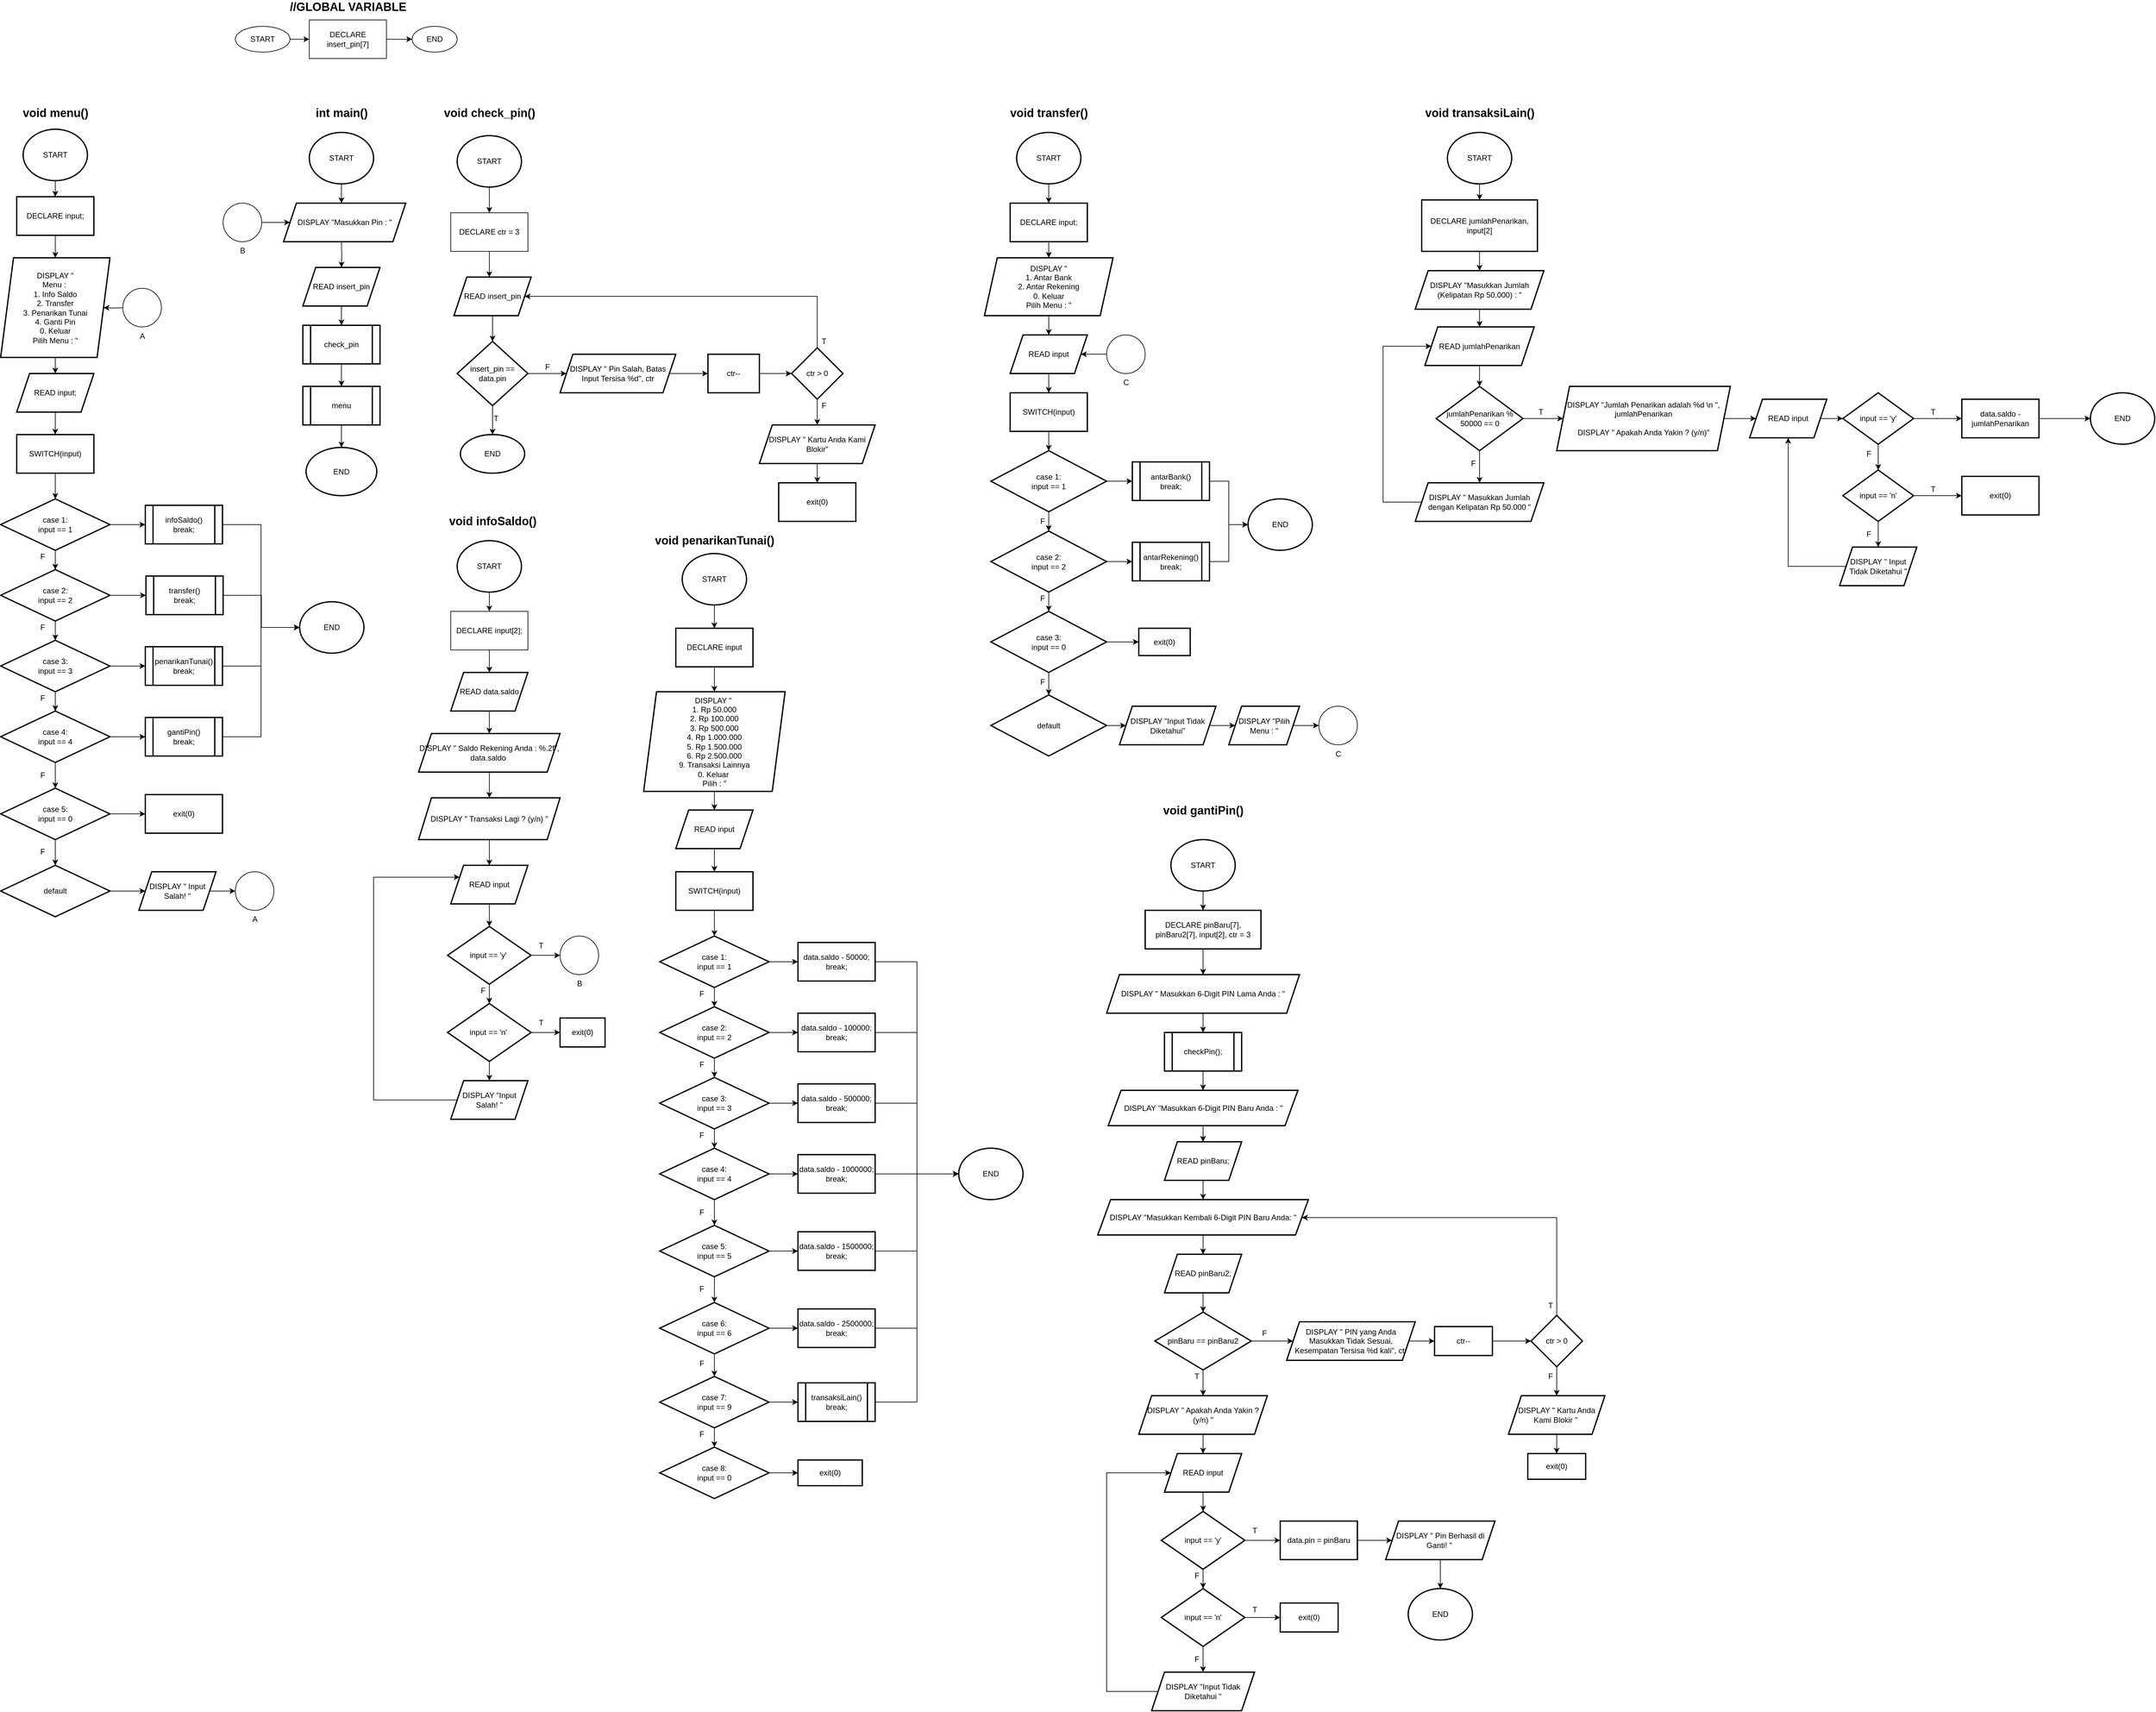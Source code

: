 <mxfile version="14.3.1" type="device"><diagram id="C5RBs43oDa-KdzZeNtuy" name="Page-1"><mxGraphModel dx="1692" dy="1657" grid="1" gridSize="10" guides="1" tooltips="1" connect="1" arrows="1" fold="1" page="1" pageScale="1" pageWidth="827" pageHeight="1169" math="0" shadow="0"><root><mxCell id="WIyWlLk6GJQsqaUBKTNV-0"/><mxCell id="WIyWlLk6GJQsqaUBKTNV-1" parent="WIyWlLk6GJQsqaUBKTNV-0"/><mxCell id="udp5U_YY3IJd3GBtUDMh-18" value="" style="edgeStyle=orthogonalEdgeStyle;rounded=0;orthogonalLoop=1;jettySize=auto;html=1;" edge="1" parent="WIyWlLk6GJQsqaUBKTNV-1" source="udp5U_YY3IJd3GBtUDMh-3"><mxGeometry relative="1" as="geometry"><mxPoint x="30" y="165" as="targetPoint"/></mxGeometry></mxCell><mxCell id="udp5U_YY3IJd3GBtUDMh-3" value="START" style="strokeWidth=2;html=1;shape=mxgraph.flowchart.start_2;whiteSpace=wrap;" vertex="1" parent="WIyWlLk6GJQsqaUBKTNV-1"><mxGeometry x="-20" y="55" width="100" height="80" as="geometry"/></mxCell><mxCell id="udp5U_YY3IJd3GBtUDMh-4" value="&lt;b&gt;&lt;font style=&quot;font-size: 18px&quot;&gt;int main()&lt;/font&gt;&lt;/b&gt;" style="text;html=1;align=center;verticalAlign=middle;resizable=0;points=[];autosize=1;" vertex="1" parent="WIyWlLk6GJQsqaUBKTNV-1"><mxGeometry x="-20" y="15" width="100" height="20" as="geometry"/></mxCell><mxCell id="udp5U_YY3IJd3GBtUDMh-20" value="" style="edgeStyle=orthogonalEdgeStyle;rounded=0;orthogonalLoop=1;jettySize=auto;html=1;" edge="1" parent="WIyWlLk6GJQsqaUBKTNV-1" target="udp5U_YY3IJd3GBtUDMh-19"><mxGeometry relative="1" as="geometry"><mxPoint x="30" y="225" as="sourcePoint"/></mxGeometry></mxCell><mxCell id="udp5U_YY3IJd3GBtUDMh-30" value="" style="edgeStyle=orthogonalEdgeStyle;rounded=0;orthogonalLoop=1;jettySize=auto;html=1;" edge="1" parent="WIyWlLk6GJQsqaUBKTNV-1" source="udp5U_YY3IJd3GBtUDMh-19" target="udp5U_YY3IJd3GBtUDMh-29"><mxGeometry relative="1" as="geometry"/></mxCell><mxCell id="udp5U_YY3IJd3GBtUDMh-19" value="READ insert_pin" style="shape=parallelogram;perimeter=parallelogramPerimeter;whiteSpace=wrap;html=1;fixedSize=1;strokeWidth=2;" vertex="1" parent="WIyWlLk6GJQsqaUBKTNV-1"><mxGeometry x="-30" y="265" width="120" height="60" as="geometry"/></mxCell><mxCell id="udp5U_YY3IJd3GBtUDMh-23" value="&lt;b&gt;&lt;font style=&quot;font-size: 18px&quot;&gt;void check_pin()&lt;/font&gt;&lt;/b&gt;" style="text;html=1;align=center;verticalAlign=middle;resizable=0;points=[];autosize=1;" vertex="1" parent="WIyWlLk6GJQsqaUBKTNV-1"><mxGeometry x="180" y="15" width="160" height="20" as="geometry"/></mxCell><mxCell id="udp5U_YY3IJd3GBtUDMh-26" value="" style="edgeStyle=orthogonalEdgeStyle;rounded=0;orthogonalLoop=1;jettySize=auto;html=1;" edge="1" parent="WIyWlLk6GJQsqaUBKTNV-1" source="udp5U_YY3IJd3GBtUDMh-24"><mxGeometry relative="1" as="geometry"><mxPoint x="260" y="180" as="targetPoint"/></mxGeometry></mxCell><mxCell id="udp5U_YY3IJd3GBtUDMh-24" value="START" style="strokeWidth=2;html=1;shape=mxgraph.flowchart.start_2;whiteSpace=wrap;" vertex="1" parent="WIyWlLk6GJQsqaUBKTNV-1"><mxGeometry x="210" y="60" width="100" height="80" as="geometry"/></mxCell><mxCell id="udp5U_YY3IJd3GBtUDMh-35" value="" style="edgeStyle=orthogonalEdgeStyle;rounded=0;orthogonalLoop=1;jettySize=auto;html=1;" edge="1" parent="WIyWlLk6GJQsqaUBKTNV-1" source="udp5U_YY3IJd3GBtUDMh-29" target="udp5U_YY3IJd3GBtUDMh-34"><mxGeometry relative="1" as="geometry"/></mxCell><mxCell id="udp5U_YY3IJd3GBtUDMh-29" value="check_pin" style="shape=process;whiteSpace=wrap;html=1;backgroundOutline=1;strokeWidth=2;" vertex="1" parent="WIyWlLk6GJQsqaUBKTNV-1"><mxGeometry x="-30" y="355" width="120" height="60" as="geometry"/></mxCell><mxCell id="udp5U_YY3IJd3GBtUDMh-31" value="DISPLAY &quot;Masukkan Pin : &quot;" style="shape=parallelogram;perimeter=parallelogramPerimeter;whiteSpace=wrap;html=1;fixedSize=1;strokeWidth=2;" vertex="1" parent="WIyWlLk6GJQsqaUBKTNV-1"><mxGeometry x="-60" y="165" width="190" height="60" as="geometry"/></mxCell><mxCell id="udp5U_YY3IJd3GBtUDMh-144" value="" style="edgeStyle=orthogonalEdgeStyle;rounded=0;orthogonalLoop=1;jettySize=auto;html=1;" edge="1" parent="WIyWlLk6GJQsqaUBKTNV-1" source="udp5U_YY3IJd3GBtUDMh-34" target="udp5U_YY3IJd3GBtUDMh-143"><mxGeometry relative="1" as="geometry"/></mxCell><mxCell id="udp5U_YY3IJd3GBtUDMh-34" value="menu" style="shape=process;whiteSpace=wrap;html=1;backgroundOutline=1;strokeWidth=2;" vertex="1" parent="WIyWlLk6GJQsqaUBKTNV-1"><mxGeometry x="-30" y="450" width="120" height="60" as="geometry"/></mxCell><mxCell id="udp5U_YY3IJd3GBtUDMh-43" value="" style="edgeStyle=orthogonalEdgeStyle;rounded=0;orthogonalLoop=1;jettySize=auto;html=1;" edge="1" parent="WIyWlLk6GJQsqaUBKTNV-1" source="udp5U_YY3IJd3GBtUDMh-42"><mxGeometry relative="1" as="geometry"><mxPoint x="260.0" y="280" as="targetPoint"/></mxGeometry></mxCell><mxCell id="udp5U_YY3IJd3GBtUDMh-42" value="DECLARE ctr = 3" style="rounded=0;whiteSpace=wrap;html=1;" vertex="1" parent="WIyWlLk6GJQsqaUBKTNV-1"><mxGeometry x="200" y="180" width="120" height="60" as="geometry"/></mxCell><mxCell id="udp5U_YY3IJd3GBtUDMh-46" value="" style="edgeStyle=orthogonalEdgeStyle;rounded=0;orthogonalLoop=1;jettySize=auto;html=1;" edge="1" parent="WIyWlLk6GJQsqaUBKTNV-1" source="udp5U_YY3IJd3GBtUDMh-44" target="udp5U_YY3IJd3GBtUDMh-45"><mxGeometry relative="1" as="geometry"/></mxCell><mxCell id="udp5U_YY3IJd3GBtUDMh-44" value="READ insert_pin" style="shape=parallelogram;perimeter=parallelogramPerimeter;whiteSpace=wrap;html=1;fixedSize=1;strokeWidth=2;" vertex="1" parent="WIyWlLk6GJQsqaUBKTNV-1"><mxGeometry x="205" y="280" width="120" height="60" as="geometry"/></mxCell><mxCell id="udp5U_YY3IJd3GBtUDMh-58" value="" style="edgeStyle=orthogonalEdgeStyle;rounded=0;orthogonalLoop=1;jettySize=auto;html=1;" edge="1" parent="WIyWlLk6GJQsqaUBKTNV-1" source="udp5U_YY3IJd3GBtUDMh-45" target="udp5U_YY3IJd3GBtUDMh-57"><mxGeometry relative="1" as="geometry"/></mxCell><mxCell id="udp5U_YY3IJd3GBtUDMh-65" value="" style="edgeStyle=orthogonalEdgeStyle;rounded=0;orthogonalLoop=1;jettySize=auto;html=1;" edge="1" parent="WIyWlLk6GJQsqaUBKTNV-1" source="udp5U_YY3IJd3GBtUDMh-45" target="udp5U_YY3IJd3GBtUDMh-64"><mxGeometry relative="1" as="geometry"/></mxCell><mxCell id="udp5U_YY3IJd3GBtUDMh-45" value="insert_pin == data.pin" style="rhombus;whiteSpace=wrap;html=1;strokeWidth=2;" vertex="1" parent="WIyWlLk6GJQsqaUBKTNV-1"><mxGeometry x="210" y="380" width="110" height="100" as="geometry"/></mxCell><mxCell id="udp5U_YY3IJd3GBtUDMh-52" value="" style="edgeStyle=orthogonalEdgeStyle;rounded=0;orthogonalLoop=1;jettySize=auto;html=1;" edge="1" parent="WIyWlLk6GJQsqaUBKTNV-1" source="udp5U_YY3IJd3GBtUDMh-47" target="udp5U_YY3IJd3GBtUDMh-51"><mxGeometry relative="1" as="geometry"/></mxCell><mxCell id="udp5U_YY3IJd3GBtUDMh-47" value="DECLARE insert_pin[7]" style="whiteSpace=wrap;html=1;" vertex="1" parent="WIyWlLk6GJQsqaUBKTNV-1"><mxGeometry x="-20" y="-120" width="120" height="60" as="geometry"/></mxCell><mxCell id="udp5U_YY3IJd3GBtUDMh-53" value="" style="edgeStyle=orthogonalEdgeStyle;rounded=0;orthogonalLoop=1;jettySize=auto;html=1;" edge="1" parent="WIyWlLk6GJQsqaUBKTNV-1" source="udp5U_YY3IJd3GBtUDMh-48" target="udp5U_YY3IJd3GBtUDMh-47"><mxGeometry relative="1" as="geometry"/></mxCell><mxCell id="udp5U_YY3IJd3GBtUDMh-48" value="START" style="ellipse;whiteSpace=wrap;html=1;" vertex="1" parent="WIyWlLk6GJQsqaUBKTNV-1"><mxGeometry x="-135" y="-110" width="85" height="40" as="geometry"/></mxCell><mxCell id="udp5U_YY3IJd3GBtUDMh-51" value="END" style="ellipse;whiteSpace=wrap;html=1;" vertex="1" parent="WIyWlLk6GJQsqaUBKTNV-1"><mxGeometry x="140" y="-110" width="70" height="40" as="geometry"/></mxCell><mxCell id="udp5U_YY3IJd3GBtUDMh-54" value="&lt;font style=&quot;font-size: 18px&quot;&gt;&lt;b&gt;//GLOBAL VARIABLE&lt;/b&gt;&lt;/font&gt;" style="text;html=1;align=center;verticalAlign=middle;resizable=0;points=[];autosize=1;" vertex="1" parent="WIyWlLk6GJQsqaUBKTNV-1"><mxGeometry x="-60" y="-150" width="200" height="20" as="geometry"/></mxCell><mxCell id="udp5U_YY3IJd3GBtUDMh-57" value="END" style="ellipse;whiteSpace=wrap;html=1;strokeWidth=2;" vertex="1" parent="WIyWlLk6GJQsqaUBKTNV-1"><mxGeometry x="215" y="525" width="100" height="60" as="geometry"/></mxCell><mxCell id="udp5U_YY3IJd3GBtUDMh-59" value="T" style="text;html=1;align=center;verticalAlign=middle;resizable=0;points=[];autosize=1;" vertex="1" parent="WIyWlLk6GJQsqaUBKTNV-1"><mxGeometry x="260" y="490" width="20" height="20" as="geometry"/></mxCell><mxCell id="udp5U_YY3IJd3GBtUDMh-67" value="" style="edgeStyle=orthogonalEdgeStyle;rounded=0;orthogonalLoop=1;jettySize=auto;html=1;" edge="1" parent="WIyWlLk6GJQsqaUBKTNV-1" source="udp5U_YY3IJd3GBtUDMh-64" target="udp5U_YY3IJd3GBtUDMh-66"><mxGeometry relative="1" as="geometry"/></mxCell><mxCell id="udp5U_YY3IJd3GBtUDMh-64" value="DISPLAY &quot; Pin Salah, Batas Input Tersisa %d&quot;, ctr" style="shape=parallelogram;perimeter=parallelogramPerimeter;whiteSpace=wrap;html=1;fixedSize=1;strokeWidth=2;" vertex="1" parent="WIyWlLk6GJQsqaUBKTNV-1"><mxGeometry x="370" y="400" width="180" height="60" as="geometry"/></mxCell><mxCell id="udp5U_YY3IJd3GBtUDMh-71" value="" style="edgeStyle=orthogonalEdgeStyle;rounded=0;orthogonalLoop=1;jettySize=auto;html=1;" edge="1" parent="WIyWlLk6GJQsqaUBKTNV-1" source="udp5U_YY3IJd3GBtUDMh-66" target="udp5U_YY3IJd3GBtUDMh-70"><mxGeometry relative="1" as="geometry"/></mxCell><mxCell id="udp5U_YY3IJd3GBtUDMh-66" value="ctr--" style="whiteSpace=wrap;html=1;strokeWidth=2;" vertex="1" parent="WIyWlLk6GJQsqaUBKTNV-1"><mxGeometry x="600" y="400" width="80" height="60" as="geometry"/></mxCell><mxCell id="udp5U_YY3IJd3GBtUDMh-69" value="F" style="text;html=1;align=center;verticalAlign=middle;resizable=0;points=[];autosize=1;" vertex="1" parent="WIyWlLk6GJQsqaUBKTNV-1"><mxGeometry x="340" y="410" width="20" height="20" as="geometry"/></mxCell><mxCell id="udp5U_YY3IJd3GBtUDMh-74" value="" style="edgeStyle=orthogonalEdgeStyle;rounded=0;orthogonalLoop=1;jettySize=auto;html=1;" edge="1" parent="WIyWlLk6GJQsqaUBKTNV-1" source="udp5U_YY3IJd3GBtUDMh-70" target="udp5U_YY3IJd3GBtUDMh-73"><mxGeometry relative="1" as="geometry"/></mxCell><mxCell id="udp5U_YY3IJd3GBtUDMh-78" style="edgeStyle=orthogonalEdgeStyle;rounded=0;orthogonalLoop=1;jettySize=auto;html=1;entryX=1;entryY=0.5;entryDx=0;entryDy=0;" edge="1" parent="WIyWlLk6GJQsqaUBKTNV-1" source="udp5U_YY3IJd3GBtUDMh-70" target="udp5U_YY3IJd3GBtUDMh-44"><mxGeometry relative="1" as="geometry"><Array as="points"><mxPoint x="770" y="310"/></Array></mxGeometry></mxCell><mxCell id="udp5U_YY3IJd3GBtUDMh-70" value="ctr &amp;gt; 0" style="rhombus;whiteSpace=wrap;html=1;strokeWidth=2;" vertex="1" parent="WIyWlLk6GJQsqaUBKTNV-1"><mxGeometry x="730" y="390" width="80" height="80" as="geometry"/></mxCell><mxCell id="udp5U_YY3IJd3GBtUDMh-76" value="" style="edgeStyle=orthogonalEdgeStyle;rounded=0;orthogonalLoop=1;jettySize=auto;html=1;" edge="1" parent="WIyWlLk6GJQsqaUBKTNV-1" source="udp5U_YY3IJd3GBtUDMh-73" target="udp5U_YY3IJd3GBtUDMh-75"><mxGeometry relative="1" as="geometry"/></mxCell><mxCell id="udp5U_YY3IJd3GBtUDMh-73" value="DISPLAY &quot; Kartu Anda Kami Blokir&quot;" style="shape=parallelogram;perimeter=parallelogramPerimeter;whiteSpace=wrap;html=1;fixedSize=1;strokeWidth=2;" vertex="1" parent="WIyWlLk6GJQsqaUBKTNV-1"><mxGeometry x="680" y="510" width="180" height="60" as="geometry"/></mxCell><mxCell id="udp5U_YY3IJd3GBtUDMh-75" value="exit(0)" style="whiteSpace=wrap;html=1;strokeWidth=2;" vertex="1" parent="WIyWlLk6GJQsqaUBKTNV-1"><mxGeometry x="710" y="600" width="120" height="60" as="geometry"/></mxCell><mxCell id="udp5U_YY3IJd3GBtUDMh-77" value="F" style="text;html=1;align=center;verticalAlign=middle;resizable=0;points=[];autosize=1;" vertex="1" parent="WIyWlLk6GJQsqaUBKTNV-1"><mxGeometry x="770" y="470" width="20" height="20" as="geometry"/></mxCell><mxCell id="udp5U_YY3IJd3GBtUDMh-79" value="T" style="text;html=1;align=center;verticalAlign=middle;resizable=0;points=[];autosize=1;" vertex="1" parent="WIyWlLk6GJQsqaUBKTNV-1"><mxGeometry x="770" y="370" width="20" height="20" as="geometry"/></mxCell><mxCell id="udp5U_YY3IJd3GBtUDMh-81" value="&lt;b&gt;&lt;font style=&quot;font-size: 18px&quot;&gt;void menu()&lt;/font&gt;&lt;/b&gt;" style="text;html=1;align=center;verticalAlign=middle;resizable=0;points=[];autosize=1;" vertex="1" parent="WIyWlLk6GJQsqaUBKTNV-1"><mxGeometry x="-475" y="15" width="120" height="20" as="geometry"/></mxCell><mxCell id="udp5U_YY3IJd3GBtUDMh-93" value="" style="edgeStyle=orthogonalEdgeStyle;rounded=0;orthogonalLoop=1;jettySize=auto;html=1;" edge="1" parent="WIyWlLk6GJQsqaUBKTNV-1" source="udp5U_YY3IJd3GBtUDMh-82" target="udp5U_YY3IJd3GBtUDMh-92"><mxGeometry relative="1" as="geometry"/></mxCell><mxCell id="udp5U_YY3IJd3GBtUDMh-82" value="START" style="strokeWidth=2;html=1;shape=mxgraph.flowchart.start_2;whiteSpace=wrap;" vertex="1" parent="WIyWlLk6GJQsqaUBKTNV-1"><mxGeometry x="-465" y="50" width="100" height="80" as="geometry"/></mxCell><mxCell id="udp5U_YY3IJd3GBtUDMh-98" value="" style="edgeStyle=orthogonalEdgeStyle;rounded=0;orthogonalLoop=1;jettySize=auto;html=1;" edge="1" parent="WIyWlLk6GJQsqaUBKTNV-1" source="udp5U_YY3IJd3GBtUDMh-87" target="udp5U_YY3IJd3GBtUDMh-97"><mxGeometry relative="1" as="geometry"/></mxCell><mxCell id="udp5U_YY3IJd3GBtUDMh-87" value="DISPLAY &quot;&lt;br&gt;Menu :&amp;nbsp;&lt;br&gt;1. Info Saldo&lt;br&gt;2. Transfer&lt;br&gt;3. Penarikan Tunai&lt;br&gt;4. Ganti Pin&lt;br&gt;0. Keluar&lt;br&gt;Pilih Menu : &quot;" style="shape=parallelogram;perimeter=parallelogramPerimeter;whiteSpace=wrap;html=1;fixedSize=1;strokeWidth=2;" vertex="1" parent="WIyWlLk6GJQsqaUBKTNV-1"><mxGeometry x="-500" y="250" width="170" height="155" as="geometry"/></mxCell><mxCell id="udp5U_YY3IJd3GBtUDMh-94" value="" style="edgeStyle=orthogonalEdgeStyle;rounded=0;orthogonalLoop=1;jettySize=auto;html=1;" edge="1" parent="WIyWlLk6GJQsqaUBKTNV-1" source="udp5U_YY3IJd3GBtUDMh-92" target="udp5U_YY3IJd3GBtUDMh-87"><mxGeometry relative="1" as="geometry"/></mxCell><mxCell id="udp5U_YY3IJd3GBtUDMh-92" value="DECLARE input;" style="whiteSpace=wrap;html=1;strokeWidth=2;" vertex="1" parent="WIyWlLk6GJQsqaUBKTNV-1"><mxGeometry x="-475" y="155" width="120" height="60" as="geometry"/></mxCell><mxCell id="udp5U_YY3IJd3GBtUDMh-100" value="" style="edgeStyle=orthogonalEdgeStyle;rounded=0;orthogonalLoop=1;jettySize=auto;html=1;" edge="1" parent="WIyWlLk6GJQsqaUBKTNV-1" source="udp5U_YY3IJd3GBtUDMh-97" target="udp5U_YY3IJd3GBtUDMh-99"><mxGeometry relative="1" as="geometry"/></mxCell><mxCell id="udp5U_YY3IJd3GBtUDMh-97" value="READ input;" style="shape=parallelogram;perimeter=parallelogramPerimeter;whiteSpace=wrap;html=1;fixedSize=1;strokeWidth=2;" vertex="1" parent="WIyWlLk6GJQsqaUBKTNV-1"><mxGeometry x="-475" y="430" width="120" height="60" as="geometry"/></mxCell><mxCell id="udp5U_YY3IJd3GBtUDMh-102" value="" style="edgeStyle=orthogonalEdgeStyle;rounded=0;orthogonalLoop=1;jettySize=auto;html=1;" edge="1" parent="WIyWlLk6GJQsqaUBKTNV-1" source="udp5U_YY3IJd3GBtUDMh-99" target="udp5U_YY3IJd3GBtUDMh-101"><mxGeometry relative="1" as="geometry"/></mxCell><mxCell id="udp5U_YY3IJd3GBtUDMh-99" value="SWITCH(input)" style="whiteSpace=wrap;html=1;strokeWidth=2;" vertex="1" parent="WIyWlLk6GJQsqaUBKTNV-1"><mxGeometry x="-475" y="525" width="120" height="60" as="geometry"/></mxCell><mxCell id="udp5U_YY3IJd3GBtUDMh-104" value="" style="edgeStyle=orthogonalEdgeStyle;rounded=0;orthogonalLoop=1;jettySize=auto;html=1;" edge="1" parent="WIyWlLk6GJQsqaUBKTNV-1" source="udp5U_YY3IJd3GBtUDMh-101" target="udp5U_YY3IJd3GBtUDMh-103"><mxGeometry relative="1" as="geometry"/></mxCell><mxCell id="udp5U_YY3IJd3GBtUDMh-106" value="" style="edgeStyle=orthogonalEdgeStyle;rounded=0;orthogonalLoop=1;jettySize=auto;html=1;" edge="1" parent="WIyWlLk6GJQsqaUBKTNV-1" source="udp5U_YY3IJd3GBtUDMh-101" target="udp5U_YY3IJd3GBtUDMh-105"><mxGeometry relative="1" as="geometry"/></mxCell><mxCell id="udp5U_YY3IJd3GBtUDMh-101" value="case 1:&lt;br&gt;input == 1" style="rhombus;whiteSpace=wrap;html=1;strokeWidth=2;" vertex="1" parent="WIyWlLk6GJQsqaUBKTNV-1"><mxGeometry x="-500" y="625" width="170" height="80" as="geometry"/></mxCell><mxCell id="udp5U_YY3IJd3GBtUDMh-183" style="edgeStyle=orthogonalEdgeStyle;rounded=0;orthogonalLoop=1;jettySize=auto;html=1;entryX=0;entryY=0.5;entryDx=0;entryDy=0;entryPerimeter=0;" edge="1" parent="WIyWlLk6GJQsqaUBKTNV-1" source="udp5U_YY3IJd3GBtUDMh-103" target="udp5U_YY3IJd3GBtUDMh-131"><mxGeometry relative="1" as="geometry"/></mxCell><mxCell id="udp5U_YY3IJd3GBtUDMh-103" value="infoSaldo()&lt;br&gt;break;" style="shape=process;whiteSpace=wrap;html=1;backgroundOutline=1;strokeWidth=2;" vertex="1" parent="WIyWlLk6GJQsqaUBKTNV-1"><mxGeometry x="-275" y="635" width="120" height="60" as="geometry"/></mxCell><mxCell id="udp5U_YY3IJd3GBtUDMh-108" value="" style="edgeStyle=orthogonalEdgeStyle;rounded=0;orthogonalLoop=1;jettySize=auto;html=1;" edge="1" parent="WIyWlLk6GJQsqaUBKTNV-1" source="udp5U_YY3IJd3GBtUDMh-105" target="udp5U_YY3IJd3GBtUDMh-107"><mxGeometry relative="1" as="geometry"/></mxCell><mxCell id="udp5U_YY3IJd3GBtUDMh-110" value="" style="edgeStyle=orthogonalEdgeStyle;rounded=0;orthogonalLoop=1;jettySize=auto;html=1;" edge="1" parent="WIyWlLk6GJQsqaUBKTNV-1" source="udp5U_YY3IJd3GBtUDMh-105" target="udp5U_YY3IJd3GBtUDMh-109"><mxGeometry relative="1" as="geometry"/></mxCell><mxCell id="udp5U_YY3IJd3GBtUDMh-105" value="case 2:&lt;br&gt;input == 2" style="rhombus;whiteSpace=wrap;html=1;strokeWidth=2;" vertex="1" parent="WIyWlLk6GJQsqaUBKTNV-1"><mxGeometry x="-500" y="735" width="170" height="80" as="geometry"/></mxCell><mxCell id="udp5U_YY3IJd3GBtUDMh-134" style="edgeStyle=orthogonalEdgeStyle;rounded=0;orthogonalLoop=1;jettySize=auto;html=1;entryX=0;entryY=0.5;entryDx=0;entryDy=0;entryPerimeter=0;" edge="1" parent="WIyWlLk6GJQsqaUBKTNV-1" source="udp5U_YY3IJd3GBtUDMh-107" target="udp5U_YY3IJd3GBtUDMh-131"><mxGeometry relative="1" as="geometry"/></mxCell><mxCell id="udp5U_YY3IJd3GBtUDMh-107" value="transfer()&lt;br&gt;break;" style="shape=process;whiteSpace=wrap;html=1;backgroundOutline=1;strokeWidth=2;" vertex="1" parent="WIyWlLk6GJQsqaUBKTNV-1"><mxGeometry x="-274" y="745" width="120" height="60" as="geometry"/></mxCell><mxCell id="udp5U_YY3IJd3GBtUDMh-112" value="" style="edgeStyle=orthogonalEdgeStyle;rounded=0;orthogonalLoop=1;jettySize=auto;html=1;" edge="1" parent="WIyWlLk6GJQsqaUBKTNV-1" source="udp5U_YY3IJd3GBtUDMh-109" target="udp5U_YY3IJd3GBtUDMh-111"><mxGeometry relative="1" as="geometry"/></mxCell><mxCell id="udp5U_YY3IJd3GBtUDMh-114" value="" style="edgeStyle=orthogonalEdgeStyle;rounded=0;orthogonalLoop=1;jettySize=auto;html=1;" edge="1" parent="WIyWlLk6GJQsqaUBKTNV-1" source="udp5U_YY3IJd3GBtUDMh-109" target="udp5U_YY3IJd3GBtUDMh-113"><mxGeometry relative="1" as="geometry"/></mxCell><mxCell id="udp5U_YY3IJd3GBtUDMh-109" value="case 3:&lt;br&gt;input == 3" style="rhombus;whiteSpace=wrap;html=1;strokeWidth=2;" vertex="1" parent="WIyWlLk6GJQsqaUBKTNV-1"><mxGeometry x="-500" y="845" width="170" height="80" as="geometry"/></mxCell><mxCell id="udp5U_YY3IJd3GBtUDMh-184" style="edgeStyle=orthogonalEdgeStyle;rounded=0;orthogonalLoop=1;jettySize=auto;html=1;entryX=0;entryY=0.5;entryDx=0;entryDy=0;entryPerimeter=0;" edge="1" parent="WIyWlLk6GJQsqaUBKTNV-1" source="udp5U_YY3IJd3GBtUDMh-111" target="udp5U_YY3IJd3GBtUDMh-131"><mxGeometry relative="1" as="geometry"/></mxCell><mxCell id="udp5U_YY3IJd3GBtUDMh-111" value="penarikanTunai()&lt;br&gt;break;" style="shape=process;whiteSpace=wrap;html=1;backgroundOutline=1;strokeWidth=2;" vertex="1" parent="WIyWlLk6GJQsqaUBKTNV-1"><mxGeometry x="-275" y="855" width="120" height="60" as="geometry"/></mxCell><mxCell id="udp5U_YY3IJd3GBtUDMh-116" value="" style="edgeStyle=orthogonalEdgeStyle;rounded=0;orthogonalLoop=1;jettySize=auto;html=1;" edge="1" parent="WIyWlLk6GJQsqaUBKTNV-1" source="udp5U_YY3IJd3GBtUDMh-113" target="udp5U_YY3IJd3GBtUDMh-115"><mxGeometry relative="1" as="geometry"/></mxCell><mxCell id="udp5U_YY3IJd3GBtUDMh-121" value="" style="edgeStyle=orthogonalEdgeStyle;rounded=0;orthogonalLoop=1;jettySize=auto;html=1;" edge="1" parent="WIyWlLk6GJQsqaUBKTNV-1" source="udp5U_YY3IJd3GBtUDMh-113" target="udp5U_YY3IJd3GBtUDMh-120"><mxGeometry relative="1" as="geometry"/></mxCell><mxCell id="udp5U_YY3IJd3GBtUDMh-113" value="case 4:&lt;br&gt;input == 4" style="rhombus;whiteSpace=wrap;html=1;strokeWidth=2;" vertex="1" parent="WIyWlLk6GJQsqaUBKTNV-1"><mxGeometry x="-500" y="955" width="170" height="80" as="geometry"/></mxCell><mxCell id="udp5U_YY3IJd3GBtUDMh-132" style="edgeStyle=orthogonalEdgeStyle;rounded=0;orthogonalLoop=1;jettySize=auto;html=1;entryX=0;entryY=0.5;entryDx=0;entryDy=0;entryPerimeter=0;" edge="1" parent="WIyWlLk6GJQsqaUBKTNV-1" source="udp5U_YY3IJd3GBtUDMh-115" target="udp5U_YY3IJd3GBtUDMh-131"><mxGeometry relative="1" as="geometry"/></mxCell><mxCell id="udp5U_YY3IJd3GBtUDMh-115" value="gantiPin()&lt;br&gt;break;" style="shape=process;whiteSpace=wrap;html=1;backgroundOutline=1;strokeWidth=2;" vertex="1" parent="WIyWlLk6GJQsqaUBKTNV-1"><mxGeometry x="-275" y="965" width="120" height="60" as="geometry"/></mxCell><mxCell id="udp5U_YY3IJd3GBtUDMh-117" value="F" style="text;html=1;align=center;verticalAlign=middle;resizable=0;points=[];autosize=1;" vertex="1" parent="WIyWlLk6GJQsqaUBKTNV-1"><mxGeometry x="-445" y="705" width="20" height="20" as="geometry"/></mxCell><mxCell id="udp5U_YY3IJd3GBtUDMh-118" value="F" style="text;html=1;align=center;verticalAlign=middle;resizable=0;points=[];autosize=1;" vertex="1" parent="WIyWlLk6GJQsqaUBKTNV-1"><mxGeometry x="-445" y="815" width="20" height="20" as="geometry"/></mxCell><mxCell id="udp5U_YY3IJd3GBtUDMh-119" value="F" style="text;html=1;align=center;verticalAlign=middle;resizable=0;points=[];autosize=1;" vertex="1" parent="WIyWlLk6GJQsqaUBKTNV-1"><mxGeometry x="-445" y="925" width="20" height="20" as="geometry"/></mxCell><mxCell id="udp5U_YY3IJd3GBtUDMh-123" value="" style="edgeStyle=orthogonalEdgeStyle;rounded=0;orthogonalLoop=1;jettySize=auto;html=1;" edge="1" parent="WIyWlLk6GJQsqaUBKTNV-1" source="udp5U_YY3IJd3GBtUDMh-120" target="udp5U_YY3IJd3GBtUDMh-122"><mxGeometry relative="1" as="geometry"/></mxCell><mxCell id="udp5U_YY3IJd3GBtUDMh-125" value="" style="edgeStyle=orthogonalEdgeStyle;rounded=0;orthogonalLoop=1;jettySize=auto;html=1;" edge="1" parent="WIyWlLk6GJQsqaUBKTNV-1" source="udp5U_YY3IJd3GBtUDMh-120" target="udp5U_YY3IJd3GBtUDMh-124"><mxGeometry relative="1" as="geometry"/></mxCell><mxCell id="udp5U_YY3IJd3GBtUDMh-120" value="case 5:&lt;br&gt;input == 0" style="rhombus;whiteSpace=wrap;html=1;strokeWidth=2;" vertex="1" parent="WIyWlLk6GJQsqaUBKTNV-1"><mxGeometry x="-500" y="1075" width="170" height="80" as="geometry"/></mxCell><mxCell id="udp5U_YY3IJd3GBtUDMh-122" value="exit(0)" style="whiteSpace=wrap;html=1;strokeWidth=2;" vertex="1" parent="WIyWlLk6GJQsqaUBKTNV-1"><mxGeometry x="-275" y="1085" width="120" height="60" as="geometry"/></mxCell><mxCell id="udp5U_YY3IJd3GBtUDMh-127" value="" style="edgeStyle=orthogonalEdgeStyle;rounded=0;orthogonalLoop=1;jettySize=auto;html=1;" edge="1" parent="WIyWlLk6GJQsqaUBKTNV-1" source="udp5U_YY3IJd3GBtUDMh-124" target="udp5U_YY3IJd3GBtUDMh-126"><mxGeometry relative="1" as="geometry"/></mxCell><mxCell id="udp5U_YY3IJd3GBtUDMh-124" value="default" style="rhombus;whiteSpace=wrap;html=1;strokeWidth=2;" vertex="1" parent="WIyWlLk6GJQsqaUBKTNV-1"><mxGeometry x="-500" y="1195" width="170" height="80" as="geometry"/></mxCell><mxCell id="udp5U_YY3IJd3GBtUDMh-142" value="" style="edgeStyle=orthogonalEdgeStyle;rounded=0;orthogonalLoop=1;jettySize=auto;html=1;" edge="1" parent="WIyWlLk6GJQsqaUBKTNV-1" source="udp5U_YY3IJd3GBtUDMh-126" target="udp5U_YY3IJd3GBtUDMh-141"><mxGeometry relative="1" as="geometry"/></mxCell><mxCell id="udp5U_YY3IJd3GBtUDMh-126" value="DISPLAY &quot; Input Salah! &quot;" style="shape=parallelogram;perimeter=parallelogramPerimeter;whiteSpace=wrap;html=1;fixedSize=1;strokeWidth=2;" vertex="1" parent="WIyWlLk6GJQsqaUBKTNV-1"><mxGeometry x="-285" y="1205" width="120" height="60" as="geometry"/></mxCell><mxCell id="udp5U_YY3IJd3GBtUDMh-128" value="F" style="text;html=1;align=center;verticalAlign=middle;resizable=0;points=[];autosize=1;" vertex="1" parent="WIyWlLk6GJQsqaUBKTNV-1"><mxGeometry x="-445" y="1045" width="20" height="20" as="geometry"/></mxCell><mxCell id="udp5U_YY3IJd3GBtUDMh-129" value="F" style="text;html=1;align=center;verticalAlign=middle;resizable=0;points=[];autosize=1;" vertex="1" parent="WIyWlLk6GJQsqaUBKTNV-1"><mxGeometry x="-445" y="1164" width="20" height="20" as="geometry"/></mxCell><mxCell id="udp5U_YY3IJd3GBtUDMh-131" value="END" style="strokeWidth=2;html=1;shape=mxgraph.flowchart.start_2;whiteSpace=wrap;" vertex="1" parent="WIyWlLk6GJQsqaUBKTNV-1"><mxGeometry x="-35" y="785" width="100" height="80" as="geometry"/></mxCell><mxCell id="udp5U_YY3IJd3GBtUDMh-140" value="" style="edgeStyle=orthogonalEdgeStyle;rounded=0;orthogonalLoop=1;jettySize=auto;html=1;" edge="1" parent="WIyWlLk6GJQsqaUBKTNV-1" target="udp5U_YY3IJd3GBtUDMh-87"><mxGeometry relative="1" as="geometry"><mxPoint x="-305" y="327.571" as="sourcePoint"/></mxGeometry></mxCell><mxCell id="udp5U_YY3IJd3GBtUDMh-139" value="A" style="verticalLabelPosition=bottom;verticalAlign=top;html=1;shape=mxgraph.flowchart.on-page_reference;" vertex="1" parent="WIyWlLk6GJQsqaUBKTNV-1"><mxGeometry x="-310" y="297.5" width="60" height="60" as="geometry"/></mxCell><mxCell id="udp5U_YY3IJd3GBtUDMh-141" value="A" style="verticalLabelPosition=bottom;verticalAlign=top;html=1;shape=mxgraph.flowchart.on-page_reference;" vertex="1" parent="WIyWlLk6GJQsqaUBKTNV-1"><mxGeometry x="-135" y="1205" width="60" height="60" as="geometry"/></mxCell><mxCell id="udp5U_YY3IJd3GBtUDMh-143" value="END" style="ellipse;whiteSpace=wrap;html=1;strokeWidth=2;" vertex="1" parent="WIyWlLk6GJQsqaUBKTNV-1"><mxGeometry x="-25" y="545" width="110" height="75" as="geometry"/></mxCell><mxCell id="udp5U_YY3IJd3GBtUDMh-148" value="&lt;font color=&quot;rgba(0, 0, 0, 0)&quot; face=&quot;monospace&quot;&gt;&lt;span style=&quot;font-size: 0px&quot;&gt;&lt;b&gt;asd&lt;/b&gt;&lt;/span&gt;&lt;/font&gt;" style="text;html=1;align=center;verticalAlign=middle;resizable=0;points=[];autosize=1;" vertex="1" parent="WIyWlLk6GJQsqaUBKTNV-1"><mxGeometry x="100" y="700" width="20" height="20" as="geometry"/></mxCell><mxCell id="udp5U_YY3IJd3GBtUDMh-149" value="&lt;b&gt;&lt;font style=&quot;font-size: 18px&quot;&gt;void infoSaldo()&lt;/font&gt;&lt;/b&gt;" style="text;html=1;align=center;verticalAlign=middle;resizable=0;points=[];autosize=1;" vertex="1" parent="WIyWlLk6GJQsqaUBKTNV-1"><mxGeometry x="190" y="650" width="150" height="20" as="geometry"/></mxCell><mxCell id="udp5U_YY3IJd3GBtUDMh-158" value="" style="edgeStyle=orthogonalEdgeStyle;rounded=0;orthogonalLoop=1;jettySize=auto;html=1;" edge="1" parent="WIyWlLk6GJQsqaUBKTNV-1" source="udp5U_YY3IJd3GBtUDMh-150"><mxGeometry relative="1" as="geometry"><mxPoint x="260" y="800" as="targetPoint"/></mxGeometry></mxCell><mxCell id="udp5U_YY3IJd3GBtUDMh-150" value="START" style="strokeWidth=2;html=1;shape=mxgraph.flowchart.start_2;whiteSpace=wrap;" vertex="1" parent="WIyWlLk6GJQsqaUBKTNV-1"><mxGeometry x="210" y="690" width="100" height="80" as="geometry"/></mxCell><mxCell id="udp5U_YY3IJd3GBtUDMh-154" value="" style="edgeStyle=orthogonalEdgeStyle;rounded=0;orthogonalLoop=1;jettySize=auto;html=1;" edge="1" parent="WIyWlLk6GJQsqaUBKTNV-1" source="udp5U_YY3IJd3GBtUDMh-151" target="udp5U_YY3IJd3GBtUDMh-153"><mxGeometry relative="1" as="geometry"/></mxCell><mxCell id="udp5U_YY3IJd3GBtUDMh-151" value="READ data.saldo" style="shape=parallelogram;perimeter=parallelogramPerimeter;whiteSpace=wrap;html=1;fixedSize=1;strokeWidth=2;" vertex="1" parent="WIyWlLk6GJQsqaUBKTNV-1"><mxGeometry x="200" y="895" width="120" height="60" as="geometry"/></mxCell><mxCell id="udp5U_YY3IJd3GBtUDMh-163" value="" style="edgeStyle=orthogonalEdgeStyle;rounded=0;orthogonalLoop=1;jettySize=auto;html=1;" edge="1" parent="WIyWlLk6GJQsqaUBKTNV-1" source="udp5U_YY3IJd3GBtUDMh-153" target="udp5U_YY3IJd3GBtUDMh-162"><mxGeometry relative="1" as="geometry"/></mxCell><mxCell id="udp5U_YY3IJd3GBtUDMh-153" value="DISPLAY &quot; Saldo Rekening Anda : %.2f&quot;, data.saldo&amp;nbsp;" style="shape=parallelogram;perimeter=parallelogramPerimeter;whiteSpace=wrap;html=1;fixedSize=1;strokeWidth=2;" vertex="1" parent="WIyWlLk6GJQsqaUBKTNV-1"><mxGeometry x="150" y="990" width="220" height="60" as="geometry"/></mxCell><mxCell id="udp5U_YY3IJd3GBtUDMh-160" value="" style="edgeStyle=orthogonalEdgeStyle;rounded=0;orthogonalLoop=1;jettySize=auto;html=1;" edge="1" parent="WIyWlLk6GJQsqaUBKTNV-1" source="udp5U_YY3IJd3GBtUDMh-159" target="udp5U_YY3IJd3GBtUDMh-151"><mxGeometry relative="1" as="geometry"/></mxCell><mxCell id="udp5U_YY3IJd3GBtUDMh-159" value="DECLARE input[2];" style="rounded=0;whiteSpace=wrap;html=1;" vertex="1" parent="WIyWlLk6GJQsqaUBKTNV-1"><mxGeometry x="200" y="800" width="120" height="60" as="geometry"/></mxCell><mxCell id="udp5U_YY3IJd3GBtUDMh-165" value="" style="edgeStyle=orthogonalEdgeStyle;rounded=0;orthogonalLoop=1;jettySize=auto;html=1;" edge="1" parent="WIyWlLk6GJQsqaUBKTNV-1" source="udp5U_YY3IJd3GBtUDMh-162" target="udp5U_YY3IJd3GBtUDMh-164"><mxGeometry relative="1" as="geometry"/></mxCell><mxCell id="udp5U_YY3IJd3GBtUDMh-162" value="DISPLAY &quot; Transaksi Lagi ? (y/n) &quot;" style="shape=parallelogram;perimeter=parallelogramPerimeter;whiteSpace=wrap;html=1;fixedSize=1;strokeWidth=2;" vertex="1" parent="WIyWlLk6GJQsqaUBKTNV-1"><mxGeometry x="150" y="1090" width="220" height="65" as="geometry"/></mxCell><mxCell id="udp5U_YY3IJd3GBtUDMh-167" value="" style="edgeStyle=orthogonalEdgeStyle;rounded=0;orthogonalLoop=1;jettySize=auto;html=1;" edge="1" parent="WIyWlLk6GJQsqaUBKTNV-1" source="udp5U_YY3IJd3GBtUDMh-164" target="udp5U_YY3IJd3GBtUDMh-166"><mxGeometry relative="1" as="geometry"/></mxCell><mxCell id="udp5U_YY3IJd3GBtUDMh-164" value="READ input" style="shape=parallelogram;perimeter=parallelogramPerimeter;whiteSpace=wrap;html=1;fixedSize=1;strokeWidth=2;" vertex="1" parent="WIyWlLk6GJQsqaUBKTNV-1"><mxGeometry x="200" y="1195" width="120" height="60" as="geometry"/></mxCell><mxCell id="udp5U_YY3IJd3GBtUDMh-173" value="" style="edgeStyle=orthogonalEdgeStyle;rounded=0;orthogonalLoop=1;jettySize=auto;html=1;" edge="1" parent="WIyWlLk6GJQsqaUBKTNV-1" source="udp5U_YY3IJd3GBtUDMh-166" target="udp5U_YY3IJd3GBtUDMh-171"><mxGeometry relative="1" as="geometry"/></mxCell><mxCell id="udp5U_YY3IJd3GBtUDMh-187" value="" style="edgeStyle=orthogonalEdgeStyle;rounded=0;orthogonalLoop=1;jettySize=auto;html=1;" edge="1" parent="WIyWlLk6GJQsqaUBKTNV-1" source="udp5U_YY3IJd3GBtUDMh-166" target="udp5U_YY3IJd3GBtUDMh-186"><mxGeometry relative="1" as="geometry"/></mxCell><mxCell id="udp5U_YY3IJd3GBtUDMh-166" value="input == 'y'&amp;nbsp;" style="rhombus;whiteSpace=wrap;html=1;strokeWidth=2;" vertex="1" parent="WIyWlLk6GJQsqaUBKTNV-1"><mxGeometry x="195" y="1290" width="130" height="90" as="geometry"/></mxCell><mxCell id="udp5U_YY3IJd3GBtUDMh-170" value="" style="edgeStyle=orthogonalEdgeStyle;rounded=0;orthogonalLoop=1;jettySize=auto;html=1;" edge="1" parent="WIyWlLk6GJQsqaUBKTNV-1" source="udp5U_YY3IJd3GBtUDMh-169" target="udp5U_YY3IJd3GBtUDMh-31"><mxGeometry relative="1" as="geometry"/></mxCell><mxCell id="udp5U_YY3IJd3GBtUDMh-169" value="B" style="verticalLabelPosition=bottom;verticalAlign=top;html=1;shape=mxgraph.flowchart.on-page_reference;" vertex="1" parent="WIyWlLk6GJQsqaUBKTNV-1"><mxGeometry x="-154" y="165" width="60" height="60" as="geometry"/></mxCell><mxCell id="udp5U_YY3IJd3GBtUDMh-171" value="B" style="verticalLabelPosition=bottom;verticalAlign=top;html=1;shape=mxgraph.flowchart.on-page_reference;" vertex="1" parent="WIyWlLk6GJQsqaUBKTNV-1"><mxGeometry x="370" y="1305" width="60" height="60" as="geometry"/></mxCell><mxCell id="udp5U_YY3IJd3GBtUDMh-174" value="T" style="text;html=1;align=center;verticalAlign=middle;resizable=0;points=[];autosize=1;" vertex="1" parent="WIyWlLk6GJQsqaUBKTNV-1"><mxGeometry x="330" y="1310" width="20" height="20" as="geometry"/></mxCell><mxCell id="udp5U_YY3IJd3GBtUDMh-177" value="exit(0)" style="whiteSpace=wrap;html=1;strokeWidth=2;" vertex="1" parent="WIyWlLk6GJQsqaUBKTNV-1"><mxGeometry x="370" y="1432.5" width="70" height="45" as="geometry"/></mxCell><mxCell id="udp5U_YY3IJd3GBtUDMh-182" value="F" style="text;html=1;align=center;verticalAlign=middle;resizable=0;points=[];autosize=1;" vertex="1" parent="WIyWlLk6GJQsqaUBKTNV-1"><mxGeometry x="240" y="1380" width="20" height="20" as="geometry"/></mxCell><mxCell id="udp5U_YY3IJd3GBtUDMh-188" value="" style="edgeStyle=orthogonalEdgeStyle;rounded=0;orthogonalLoop=1;jettySize=auto;html=1;" edge="1" parent="WIyWlLk6GJQsqaUBKTNV-1" source="udp5U_YY3IJd3GBtUDMh-186" target="udp5U_YY3IJd3GBtUDMh-177"><mxGeometry relative="1" as="geometry"/></mxCell><mxCell id="udp5U_YY3IJd3GBtUDMh-194" value="" style="edgeStyle=orthogonalEdgeStyle;rounded=0;orthogonalLoop=1;jettySize=auto;html=1;" edge="1" parent="WIyWlLk6GJQsqaUBKTNV-1" source="udp5U_YY3IJd3GBtUDMh-186" target="udp5U_YY3IJd3GBtUDMh-193"><mxGeometry relative="1" as="geometry"/></mxCell><mxCell id="udp5U_YY3IJd3GBtUDMh-186" value="input == 'n'&amp;nbsp;" style="rhombus;whiteSpace=wrap;html=1;strokeWidth=2;" vertex="1" parent="WIyWlLk6GJQsqaUBKTNV-1"><mxGeometry x="195" y="1410" width="130" height="90" as="geometry"/></mxCell><mxCell id="udp5U_YY3IJd3GBtUDMh-192" value="T" style="text;html=1;align=center;verticalAlign=middle;resizable=0;points=[];autosize=1;" vertex="1" parent="WIyWlLk6GJQsqaUBKTNV-1"><mxGeometry x="330" y="1430" width="20" height="20" as="geometry"/></mxCell><mxCell id="udp5U_YY3IJd3GBtUDMh-195" style="edgeStyle=orthogonalEdgeStyle;rounded=0;orthogonalLoop=1;jettySize=auto;html=1;entryX=0;entryY=0.25;entryDx=0;entryDy=0;" edge="1" parent="WIyWlLk6GJQsqaUBKTNV-1" source="udp5U_YY3IJd3GBtUDMh-193" target="udp5U_YY3IJd3GBtUDMh-164"><mxGeometry relative="1" as="geometry"><Array as="points"><mxPoint x="80" y="1560"/><mxPoint x="80" y="1214"/></Array></mxGeometry></mxCell><mxCell id="udp5U_YY3IJd3GBtUDMh-193" value="DISPLAY &quot;Input Salah! &quot;" style="shape=parallelogram;perimeter=parallelogramPerimeter;whiteSpace=wrap;html=1;fixedSize=1;strokeWidth=2;" vertex="1" parent="WIyWlLk6GJQsqaUBKTNV-1"><mxGeometry x="200" y="1530" width="120" height="60" as="geometry"/></mxCell><mxCell id="udp5U_YY3IJd3GBtUDMh-196" value="&lt;b&gt;&lt;font style=&quot;font-size: 18px&quot;&gt;void transfer()&lt;/font&gt;&lt;/b&gt;" style="text;html=1;align=center;verticalAlign=middle;resizable=0;points=[];autosize=1;" vertex="1" parent="WIyWlLk6GJQsqaUBKTNV-1"><mxGeometry x="1060" y="15" width="140" height="20" as="geometry"/></mxCell><mxCell id="udp5U_YY3IJd3GBtUDMh-200" value="" style="edgeStyle=orthogonalEdgeStyle;rounded=0;orthogonalLoop=1;jettySize=auto;html=1;" edge="1" parent="WIyWlLk6GJQsqaUBKTNV-1" source="udp5U_YY3IJd3GBtUDMh-198" target="udp5U_YY3IJd3GBtUDMh-199"><mxGeometry relative="1" as="geometry"/></mxCell><mxCell id="udp5U_YY3IJd3GBtUDMh-198" value="START" style="strokeWidth=2;html=1;shape=mxgraph.flowchart.start_2;whiteSpace=wrap;" vertex="1" parent="WIyWlLk6GJQsqaUBKTNV-1"><mxGeometry x="1080" y="55" width="100" height="80" as="geometry"/></mxCell><mxCell id="udp5U_YY3IJd3GBtUDMh-208" value="" style="edgeStyle=orthogonalEdgeStyle;rounded=0;orthogonalLoop=1;jettySize=auto;html=1;" edge="1" parent="WIyWlLk6GJQsqaUBKTNV-1" source="udp5U_YY3IJd3GBtUDMh-199" target="udp5U_YY3IJd3GBtUDMh-207"><mxGeometry relative="1" as="geometry"/></mxCell><mxCell id="udp5U_YY3IJd3GBtUDMh-199" value="DECLARE input;" style="whiteSpace=wrap;html=1;strokeWidth=2;" vertex="1" parent="WIyWlLk6GJQsqaUBKTNV-1"><mxGeometry x="1070" y="165" width="120" height="60" as="geometry"/></mxCell><mxCell id="udp5U_YY3IJd3GBtUDMh-214" value="" style="edgeStyle=orthogonalEdgeStyle;rounded=0;orthogonalLoop=1;jettySize=auto;html=1;" edge="1" parent="WIyWlLk6GJQsqaUBKTNV-1" source="udp5U_YY3IJd3GBtUDMh-201" target="udp5U_YY3IJd3GBtUDMh-205"><mxGeometry relative="1" as="geometry"/></mxCell><mxCell id="udp5U_YY3IJd3GBtUDMh-201" value="SWITCH(input)" style="whiteSpace=wrap;html=1;strokeWidth=2;" vertex="1" parent="WIyWlLk6GJQsqaUBKTNV-1"><mxGeometry x="1070" y="460" width="120" height="60" as="geometry"/></mxCell><mxCell id="udp5U_YY3IJd3GBtUDMh-213" value="" style="edgeStyle=orthogonalEdgeStyle;rounded=0;orthogonalLoop=1;jettySize=auto;html=1;" edge="1" parent="WIyWlLk6GJQsqaUBKTNV-1" source="udp5U_YY3IJd3GBtUDMh-203" target="udp5U_YY3IJd3GBtUDMh-201"><mxGeometry relative="1" as="geometry"/></mxCell><mxCell id="udp5U_YY3IJd3GBtUDMh-203" value="READ input" style="shape=parallelogram;perimeter=parallelogramPerimeter;whiteSpace=wrap;html=1;fixedSize=1;strokeWidth=2;" vertex="1" parent="WIyWlLk6GJQsqaUBKTNV-1"><mxGeometry x="1070" y="370" width="120" height="60" as="geometry"/></mxCell><mxCell id="udp5U_YY3IJd3GBtUDMh-217" value="" style="edgeStyle=orthogonalEdgeStyle;rounded=0;orthogonalLoop=1;jettySize=auto;html=1;" edge="1" parent="WIyWlLk6GJQsqaUBKTNV-1" source="udp5U_YY3IJd3GBtUDMh-205" target="udp5U_YY3IJd3GBtUDMh-216"><mxGeometry relative="1" as="geometry"/></mxCell><mxCell id="udp5U_YY3IJd3GBtUDMh-219" value="" style="edgeStyle=orthogonalEdgeStyle;rounded=0;orthogonalLoop=1;jettySize=auto;html=1;" edge="1" parent="WIyWlLk6GJQsqaUBKTNV-1" source="udp5U_YY3IJd3GBtUDMh-205" target="udp5U_YY3IJd3GBtUDMh-218"><mxGeometry relative="1" as="geometry"/></mxCell><mxCell id="udp5U_YY3IJd3GBtUDMh-205" value="case 1:&lt;br&gt;input == 1" style="rhombus;whiteSpace=wrap;html=1;strokeWidth=2;" vertex="1" parent="WIyWlLk6GJQsqaUBKTNV-1"><mxGeometry x="1040" y="550" width="180" height="95" as="geometry"/></mxCell><mxCell id="udp5U_YY3IJd3GBtUDMh-215" value="" style="edgeStyle=orthogonalEdgeStyle;rounded=0;orthogonalLoop=1;jettySize=auto;html=1;" edge="1" parent="WIyWlLk6GJQsqaUBKTNV-1" source="udp5U_YY3IJd3GBtUDMh-207" target="udp5U_YY3IJd3GBtUDMh-203"><mxGeometry relative="1" as="geometry"/></mxCell><mxCell id="udp5U_YY3IJd3GBtUDMh-207" value="DISPLAY &quot;&lt;br&gt;1. Antar Bank&lt;br&gt;2. Antar Rekening &lt;br&gt;0. Keluar&lt;br&gt;Pilih Menu : &quot;" style="shape=parallelogram;perimeter=parallelogramPerimeter;whiteSpace=wrap;html=1;fixedSize=1;strokeWidth=2;" vertex="1" parent="WIyWlLk6GJQsqaUBKTNV-1"><mxGeometry x="1030" y="250" width="200" height="90" as="geometry"/></mxCell><mxCell id="udp5U_YY3IJd3GBtUDMh-242" style="edgeStyle=orthogonalEdgeStyle;rounded=0;orthogonalLoop=1;jettySize=auto;html=1;entryX=0;entryY=0.5;entryDx=0;entryDy=0;entryPerimeter=0;" edge="1" parent="WIyWlLk6GJQsqaUBKTNV-1" source="udp5U_YY3IJd3GBtUDMh-216" target="udp5U_YY3IJd3GBtUDMh-241"><mxGeometry relative="1" as="geometry"/></mxCell><mxCell id="udp5U_YY3IJd3GBtUDMh-216" value="antarBank()&lt;br&gt;break;" style="shape=process;whiteSpace=wrap;html=1;backgroundOutline=1;strokeWidth=2;" vertex="1" parent="WIyWlLk6GJQsqaUBKTNV-1"><mxGeometry x="1260" y="567.5" width="120" height="60" as="geometry"/></mxCell><mxCell id="udp5U_YY3IJd3GBtUDMh-221" value="" style="edgeStyle=orthogonalEdgeStyle;rounded=0;orthogonalLoop=1;jettySize=auto;html=1;" edge="1" parent="WIyWlLk6GJQsqaUBKTNV-1" source="udp5U_YY3IJd3GBtUDMh-218" target="udp5U_YY3IJd3GBtUDMh-220"><mxGeometry relative="1" as="geometry"/></mxCell><mxCell id="udp5U_YY3IJd3GBtUDMh-224" value="" style="edgeStyle=orthogonalEdgeStyle;rounded=0;orthogonalLoop=1;jettySize=auto;html=1;" edge="1" parent="WIyWlLk6GJQsqaUBKTNV-1" source="udp5U_YY3IJd3GBtUDMh-218" target="udp5U_YY3IJd3GBtUDMh-223"><mxGeometry relative="1" as="geometry"/></mxCell><mxCell id="udp5U_YY3IJd3GBtUDMh-218" value="case 2:&lt;br&gt;input == 2" style="rhombus;whiteSpace=wrap;html=1;strokeWidth=2;" vertex="1" parent="WIyWlLk6GJQsqaUBKTNV-1"><mxGeometry x="1040" y="675" width="180" height="95" as="geometry"/></mxCell><mxCell id="udp5U_YY3IJd3GBtUDMh-244" style="edgeStyle=orthogonalEdgeStyle;rounded=0;orthogonalLoop=1;jettySize=auto;html=1;entryX=0;entryY=0.5;entryDx=0;entryDy=0;entryPerimeter=0;" edge="1" parent="WIyWlLk6GJQsqaUBKTNV-1" source="udp5U_YY3IJd3GBtUDMh-220" target="udp5U_YY3IJd3GBtUDMh-241"><mxGeometry relative="1" as="geometry"/></mxCell><mxCell id="udp5U_YY3IJd3GBtUDMh-220" value="antarRekening()&lt;br&gt;break;" style="shape=process;whiteSpace=wrap;html=1;backgroundOutline=1;strokeWidth=2;" vertex="1" parent="WIyWlLk6GJQsqaUBKTNV-1"><mxGeometry x="1260" y="692.5" width="120" height="60" as="geometry"/></mxCell><mxCell id="udp5U_YY3IJd3GBtUDMh-222" value="F" style="text;html=1;align=center;verticalAlign=middle;resizable=0;points=[];autosize=1;" vertex="1" parent="WIyWlLk6GJQsqaUBKTNV-1"><mxGeometry x="1110" y="650" width="20" height="20" as="geometry"/></mxCell><mxCell id="udp5U_YY3IJd3GBtUDMh-227" value="" style="edgeStyle=orthogonalEdgeStyle;rounded=0;orthogonalLoop=1;jettySize=auto;html=1;" edge="1" parent="WIyWlLk6GJQsqaUBKTNV-1" source="udp5U_YY3IJd3GBtUDMh-223" target="udp5U_YY3IJd3GBtUDMh-226"><mxGeometry relative="1" as="geometry"/></mxCell><mxCell id="udp5U_YY3IJd3GBtUDMh-229" value="" style="edgeStyle=orthogonalEdgeStyle;rounded=0;orthogonalLoop=1;jettySize=auto;html=1;" edge="1" parent="WIyWlLk6GJQsqaUBKTNV-1" source="udp5U_YY3IJd3GBtUDMh-223" target="udp5U_YY3IJd3GBtUDMh-228"><mxGeometry relative="1" as="geometry"/></mxCell><mxCell id="udp5U_YY3IJd3GBtUDMh-223" value="case 3:&lt;br&gt;input == 0" style="rhombus;whiteSpace=wrap;html=1;strokeWidth=2;" vertex="1" parent="WIyWlLk6GJQsqaUBKTNV-1"><mxGeometry x="1040" y="800" width="180" height="95" as="geometry"/></mxCell><mxCell id="udp5U_YY3IJd3GBtUDMh-225" value="F" style="text;html=1;align=center;verticalAlign=middle;resizable=0;points=[];autosize=1;" vertex="1" parent="WIyWlLk6GJQsqaUBKTNV-1"><mxGeometry x="1110" y="770" width="20" height="20" as="geometry"/></mxCell><mxCell id="udp5U_YY3IJd3GBtUDMh-226" value="exit(0)" style="whiteSpace=wrap;html=1;strokeWidth=2;" vertex="1" parent="WIyWlLk6GJQsqaUBKTNV-1"><mxGeometry x="1270" y="826.25" width="80" height="42.5" as="geometry"/></mxCell><mxCell id="udp5U_YY3IJd3GBtUDMh-232" value="" style="edgeStyle=orthogonalEdgeStyle;rounded=0;orthogonalLoop=1;jettySize=auto;html=1;" edge="1" parent="WIyWlLk6GJQsqaUBKTNV-1" source="udp5U_YY3IJd3GBtUDMh-228" target="udp5U_YY3IJd3GBtUDMh-231"><mxGeometry relative="1" as="geometry"/></mxCell><mxCell id="udp5U_YY3IJd3GBtUDMh-228" value="default" style="rhombus;whiteSpace=wrap;html=1;strokeWidth=2;" vertex="1" parent="WIyWlLk6GJQsqaUBKTNV-1"><mxGeometry x="1040" y="930" width="180" height="95" as="geometry"/></mxCell><mxCell id="udp5U_YY3IJd3GBtUDMh-230" value="F" style="text;html=1;align=center;verticalAlign=middle;resizable=0;points=[];autosize=1;" vertex="1" parent="WIyWlLk6GJQsqaUBKTNV-1"><mxGeometry x="1110" y="900" width="20" height="20" as="geometry"/></mxCell><mxCell id="udp5U_YY3IJd3GBtUDMh-238" value="" style="edgeStyle=orthogonalEdgeStyle;rounded=0;orthogonalLoop=1;jettySize=auto;html=1;" edge="1" parent="WIyWlLk6GJQsqaUBKTNV-1" source="udp5U_YY3IJd3GBtUDMh-231" target="udp5U_YY3IJd3GBtUDMh-237"><mxGeometry relative="1" as="geometry"/></mxCell><mxCell id="udp5U_YY3IJd3GBtUDMh-231" value="DISPLAY &quot;Input Tidak Diketahui&quot;" style="shape=parallelogram;perimeter=parallelogramPerimeter;whiteSpace=wrap;html=1;fixedSize=1;strokeWidth=2;" vertex="1" parent="WIyWlLk6GJQsqaUBKTNV-1"><mxGeometry x="1240" y="947.5" width="150" height="60" as="geometry"/></mxCell><mxCell id="udp5U_YY3IJd3GBtUDMh-234" value="" style="edgeStyle=orthogonalEdgeStyle;rounded=0;orthogonalLoop=1;jettySize=auto;html=1;" edge="1" parent="WIyWlLk6GJQsqaUBKTNV-1" source="udp5U_YY3IJd3GBtUDMh-233" target="udp5U_YY3IJd3GBtUDMh-203"><mxGeometry relative="1" as="geometry"/></mxCell><mxCell id="udp5U_YY3IJd3GBtUDMh-233" value="C" style="verticalLabelPosition=bottom;verticalAlign=top;html=1;shape=mxgraph.flowchart.on-page_reference;" vertex="1" parent="WIyWlLk6GJQsqaUBKTNV-1"><mxGeometry x="1220" y="370" width="60" height="60" as="geometry"/></mxCell><mxCell id="udp5U_YY3IJd3GBtUDMh-240" value="" style="edgeStyle=orthogonalEdgeStyle;rounded=0;orthogonalLoop=1;jettySize=auto;html=1;" edge="1" parent="WIyWlLk6GJQsqaUBKTNV-1" source="udp5U_YY3IJd3GBtUDMh-237" target="udp5U_YY3IJd3GBtUDMh-239"><mxGeometry relative="1" as="geometry"/></mxCell><mxCell id="udp5U_YY3IJd3GBtUDMh-237" value="DISPLAY &quot;Pilih Menu : &quot;" style="shape=parallelogram;perimeter=parallelogramPerimeter;whiteSpace=wrap;html=1;fixedSize=1;strokeWidth=2;" vertex="1" parent="WIyWlLk6GJQsqaUBKTNV-1"><mxGeometry x="1410" y="947.5" width="110" height="60" as="geometry"/></mxCell><mxCell id="udp5U_YY3IJd3GBtUDMh-239" value="C" style="verticalLabelPosition=bottom;verticalAlign=top;html=1;shape=mxgraph.flowchart.on-page_reference;" vertex="1" parent="WIyWlLk6GJQsqaUBKTNV-1"><mxGeometry x="1550" y="947.5" width="60" height="60" as="geometry"/></mxCell><mxCell id="udp5U_YY3IJd3GBtUDMh-241" value="END" style="strokeWidth=2;html=1;shape=mxgraph.flowchart.start_2;whiteSpace=wrap;" vertex="1" parent="WIyWlLk6GJQsqaUBKTNV-1"><mxGeometry x="1440" y="625" width="100" height="80" as="geometry"/></mxCell><mxCell id="udp5U_YY3IJd3GBtUDMh-245" value="&lt;span&gt;&lt;b&gt;&lt;font style=&quot;font-size: 18px&quot;&gt;void penarikanTunai()&lt;/font&gt;&lt;/b&gt;&lt;/span&gt;" style="text;html=1;align=center;verticalAlign=middle;resizable=0;points=[];autosize=1;" vertex="1" parent="WIyWlLk6GJQsqaUBKTNV-1"><mxGeometry x="510" y="680" width="200" height="20" as="geometry"/></mxCell><mxCell id="udp5U_YY3IJd3GBtUDMh-248" value="" style="edgeStyle=orthogonalEdgeStyle;rounded=0;orthogonalLoop=1;jettySize=auto;html=1;" edge="1" parent="WIyWlLk6GJQsqaUBKTNV-1" source="udp5U_YY3IJd3GBtUDMh-246" target="udp5U_YY3IJd3GBtUDMh-247"><mxGeometry relative="1" as="geometry"/></mxCell><mxCell id="udp5U_YY3IJd3GBtUDMh-246" value="START" style="strokeWidth=2;html=1;shape=mxgraph.flowchart.start_2;whiteSpace=wrap;" vertex="1" parent="WIyWlLk6GJQsqaUBKTNV-1"><mxGeometry x="560" y="710" width="100" height="80" as="geometry"/></mxCell><mxCell id="udp5U_YY3IJd3GBtUDMh-252" value="" style="edgeStyle=orthogonalEdgeStyle;rounded=0;orthogonalLoop=1;jettySize=auto;html=1;" edge="1" parent="WIyWlLk6GJQsqaUBKTNV-1" source="udp5U_YY3IJd3GBtUDMh-247" target="udp5U_YY3IJd3GBtUDMh-251"><mxGeometry relative="1" as="geometry"/></mxCell><mxCell id="udp5U_YY3IJd3GBtUDMh-247" value="DECLARE input" style="whiteSpace=wrap;html=1;strokeWidth=2;" vertex="1" parent="WIyWlLk6GJQsqaUBKTNV-1"><mxGeometry x="550" y="826.25" width="120" height="60" as="geometry"/></mxCell><mxCell id="udp5U_YY3IJd3GBtUDMh-254" value="" style="edgeStyle=orthogonalEdgeStyle;rounded=0;orthogonalLoop=1;jettySize=auto;html=1;" edge="1" parent="WIyWlLk6GJQsqaUBKTNV-1" source="udp5U_YY3IJd3GBtUDMh-251" target="udp5U_YY3IJd3GBtUDMh-253"><mxGeometry relative="1" as="geometry"/></mxCell><mxCell id="udp5U_YY3IJd3GBtUDMh-251" value="DISPLAY &quot;&amp;nbsp;&lt;br&gt;1. Rp 50.000&lt;br&gt;2. Rp 100.000&lt;br&gt;3. Rp 500.000&lt;br&gt;4. Rp 1.000.000&lt;br&gt;5. Rp 1.500.000&lt;br&gt;6. Rp 2.500.000&lt;br&gt;9. Transaksi Lainnya&lt;br&gt;0. Keluar&amp;nbsp;&lt;br&gt;Pilih : &quot;" style="shape=parallelogram;perimeter=parallelogramPerimeter;whiteSpace=wrap;html=1;fixedSize=1;strokeWidth=2;" vertex="1" parent="WIyWlLk6GJQsqaUBKTNV-1"><mxGeometry x="500" y="925" width="220" height="155" as="geometry"/></mxCell><mxCell id="udp5U_YY3IJd3GBtUDMh-256" value="" style="edgeStyle=orthogonalEdgeStyle;rounded=0;orthogonalLoop=1;jettySize=auto;html=1;" edge="1" parent="WIyWlLk6GJQsqaUBKTNV-1" source="udp5U_YY3IJd3GBtUDMh-253" target="udp5U_YY3IJd3GBtUDMh-255"><mxGeometry relative="1" as="geometry"/></mxCell><mxCell id="udp5U_YY3IJd3GBtUDMh-253" value="READ input" style="shape=parallelogram;perimeter=parallelogramPerimeter;whiteSpace=wrap;html=1;fixedSize=1;strokeWidth=2;" vertex="1" parent="WIyWlLk6GJQsqaUBKTNV-1"><mxGeometry x="550" y="1109" width="120" height="60" as="geometry"/></mxCell><mxCell id="udp5U_YY3IJd3GBtUDMh-273" value="" style="edgeStyle=orthogonalEdgeStyle;rounded=0;orthogonalLoop=1;jettySize=auto;html=1;" edge="1" parent="WIyWlLk6GJQsqaUBKTNV-1" source="udp5U_YY3IJd3GBtUDMh-255" target="udp5U_YY3IJd3GBtUDMh-258"><mxGeometry relative="1" as="geometry"/></mxCell><mxCell id="udp5U_YY3IJd3GBtUDMh-255" value="SWITCH(input)" style="whiteSpace=wrap;html=1;strokeWidth=2;" vertex="1" parent="WIyWlLk6GJQsqaUBKTNV-1"><mxGeometry x="550" y="1205" width="120" height="60" as="geometry"/></mxCell><mxCell id="udp5U_YY3IJd3GBtUDMh-257" value="" style="edgeStyle=orthogonalEdgeStyle;rounded=0;orthogonalLoop=1;jettySize=auto;html=1;" edge="1" parent="WIyWlLk6GJQsqaUBKTNV-1" source="udp5U_YY3IJd3GBtUDMh-258" target="udp5U_YY3IJd3GBtUDMh-260"><mxGeometry relative="1" as="geometry"/></mxCell><mxCell id="udp5U_YY3IJd3GBtUDMh-281" value="" style="edgeStyle=orthogonalEdgeStyle;rounded=0;orthogonalLoop=1;jettySize=auto;html=1;" edge="1" parent="WIyWlLk6GJQsqaUBKTNV-1" source="udp5U_YY3IJd3GBtUDMh-258" target="udp5U_YY3IJd3GBtUDMh-280"><mxGeometry relative="1" as="geometry"/></mxCell><mxCell id="udp5U_YY3IJd3GBtUDMh-258" value="case 1:&lt;br&gt;input == 1" style="rhombus;whiteSpace=wrap;html=1;strokeWidth=2;" vertex="1" parent="WIyWlLk6GJQsqaUBKTNV-1"><mxGeometry x="525" y="1305" width="170" height="80" as="geometry"/></mxCell><mxCell id="udp5U_YY3IJd3GBtUDMh-259" value="" style="edgeStyle=orthogonalEdgeStyle;rounded=0;orthogonalLoop=1;jettySize=auto;html=1;" edge="1" parent="WIyWlLk6GJQsqaUBKTNV-1" source="udp5U_YY3IJd3GBtUDMh-260" target="udp5U_YY3IJd3GBtUDMh-262"><mxGeometry relative="1" as="geometry"/></mxCell><mxCell id="udp5U_YY3IJd3GBtUDMh-283" value="" style="edgeStyle=orthogonalEdgeStyle;rounded=0;orthogonalLoop=1;jettySize=auto;html=1;" edge="1" parent="WIyWlLk6GJQsqaUBKTNV-1" source="udp5U_YY3IJd3GBtUDMh-260" target="udp5U_YY3IJd3GBtUDMh-282"><mxGeometry relative="1" as="geometry"/></mxCell><mxCell id="udp5U_YY3IJd3GBtUDMh-260" value="case 2:&lt;br&gt;input == 2" style="rhombus;whiteSpace=wrap;html=1;strokeWidth=2;" vertex="1" parent="WIyWlLk6GJQsqaUBKTNV-1"><mxGeometry x="525" y="1415" width="170" height="80" as="geometry"/></mxCell><mxCell id="udp5U_YY3IJd3GBtUDMh-261" value="" style="edgeStyle=orthogonalEdgeStyle;rounded=0;orthogonalLoop=1;jettySize=auto;html=1;" edge="1" parent="WIyWlLk6GJQsqaUBKTNV-1" source="udp5U_YY3IJd3GBtUDMh-262" target="udp5U_YY3IJd3GBtUDMh-264"><mxGeometry relative="1" as="geometry"/></mxCell><mxCell id="udp5U_YY3IJd3GBtUDMh-285" value="" style="edgeStyle=orthogonalEdgeStyle;rounded=0;orthogonalLoop=1;jettySize=auto;html=1;" edge="1" parent="WIyWlLk6GJQsqaUBKTNV-1" source="udp5U_YY3IJd3GBtUDMh-262" target="udp5U_YY3IJd3GBtUDMh-284"><mxGeometry relative="1" as="geometry"/></mxCell><mxCell id="udp5U_YY3IJd3GBtUDMh-262" value="case 3:&lt;br&gt;input == 3" style="rhombus;whiteSpace=wrap;html=1;strokeWidth=2;" vertex="1" parent="WIyWlLk6GJQsqaUBKTNV-1"><mxGeometry x="525" y="1525" width="170" height="80" as="geometry"/></mxCell><mxCell id="udp5U_YY3IJd3GBtUDMh-263" value="" style="edgeStyle=orthogonalEdgeStyle;rounded=0;orthogonalLoop=1;jettySize=auto;html=1;" edge="1" parent="WIyWlLk6GJQsqaUBKTNV-1" source="udp5U_YY3IJd3GBtUDMh-264" target="udp5U_YY3IJd3GBtUDMh-269"><mxGeometry relative="1" as="geometry"/></mxCell><mxCell id="udp5U_YY3IJd3GBtUDMh-287" value="" style="edgeStyle=orthogonalEdgeStyle;rounded=0;orthogonalLoop=1;jettySize=auto;html=1;" edge="1" parent="WIyWlLk6GJQsqaUBKTNV-1" source="udp5U_YY3IJd3GBtUDMh-264" target="udp5U_YY3IJd3GBtUDMh-286"><mxGeometry relative="1" as="geometry"/></mxCell><mxCell id="udp5U_YY3IJd3GBtUDMh-264" value="case 4:&lt;br&gt;input == 4" style="rhombus;whiteSpace=wrap;html=1;strokeWidth=2;" vertex="1" parent="WIyWlLk6GJQsqaUBKTNV-1"><mxGeometry x="525" y="1635" width="170" height="80" as="geometry"/></mxCell><mxCell id="udp5U_YY3IJd3GBtUDMh-265" value="F" style="text;html=1;align=center;verticalAlign=middle;resizable=0;points=[];autosize=1;" vertex="1" parent="WIyWlLk6GJQsqaUBKTNV-1"><mxGeometry x="580" y="1385" width="20" height="20" as="geometry"/></mxCell><mxCell id="udp5U_YY3IJd3GBtUDMh-266" value="F" style="text;html=1;align=center;verticalAlign=middle;resizable=0;points=[];autosize=1;" vertex="1" parent="WIyWlLk6GJQsqaUBKTNV-1"><mxGeometry x="580" y="1495" width="20" height="20" as="geometry"/></mxCell><mxCell id="udp5U_YY3IJd3GBtUDMh-267" value="F" style="text;html=1;align=center;verticalAlign=middle;resizable=0;points=[];autosize=1;" vertex="1" parent="WIyWlLk6GJQsqaUBKTNV-1"><mxGeometry x="580" y="1605" width="20" height="20" as="geometry"/></mxCell><mxCell id="udp5U_YY3IJd3GBtUDMh-268" value="" style="edgeStyle=orthogonalEdgeStyle;rounded=0;orthogonalLoop=1;jettySize=auto;html=1;" edge="1" parent="WIyWlLk6GJQsqaUBKTNV-1" source="udp5U_YY3IJd3GBtUDMh-269" target="udp5U_YY3IJd3GBtUDMh-270"><mxGeometry relative="1" as="geometry"/></mxCell><mxCell id="udp5U_YY3IJd3GBtUDMh-289" value="" style="edgeStyle=orthogonalEdgeStyle;rounded=0;orthogonalLoop=1;jettySize=auto;html=1;" edge="1" parent="WIyWlLk6GJQsqaUBKTNV-1" source="udp5U_YY3IJd3GBtUDMh-269" target="udp5U_YY3IJd3GBtUDMh-288"><mxGeometry relative="1" as="geometry"/></mxCell><mxCell id="udp5U_YY3IJd3GBtUDMh-269" value="case 5:&lt;br&gt;input == 5" style="rhombus;whiteSpace=wrap;html=1;strokeWidth=2;" vertex="1" parent="WIyWlLk6GJQsqaUBKTNV-1"><mxGeometry x="525" y="1755" width="170" height="80" as="geometry"/></mxCell><mxCell id="udp5U_YY3IJd3GBtUDMh-275" value="" style="edgeStyle=orthogonalEdgeStyle;rounded=0;orthogonalLoop=1;jettySize=auto;html=1;" edge="1" parent="WIyWlLk6GJQsqaUBKTNV-1" source="udp5U_YY3IJd3GBtUDMh-270" target="udp5U_YY3IJd3GBtUDMh-274"><mxGeometry relative="1" as="geometry"/></mxCell><mxCell id="udp5U_YY3IJd3GBtUDMh-291" value="" style="edgeStyle=orthogonalEdgeStyle;rounded=0;orthogonalLoop=1;jettySize=auto;html=1;" edge="1" parent="WIyWlLk6GJQsqaUBKTNV-1" source="udp5U_YY3IJd3GBtUDMh-270" target="udp5U_YY3IJd3GBtUDMh-290"><mxGeometry relative="1" as="geometry"/></mxCell><mxCell id="udp5U_YY3IJd3GBtUDMh-270" value="case 6:&lt;br&gt;input == 6" style="rhombus;whiteSpace=wrap;html=1;strokeWidth=2;" vertex="1" parent="WIyWlLk6GJQsqaUBKTNV-1"><mxGeometry x="525" y="1875" width="170" height="80" as="geometry"/></mxCell><mxCell id="udp5U_YY3IJd3GBtUDMh-271" value="F" style="text;html=1;align=center;verticalAlign=middle;resizable=0;points=[];autosize=1;" vertex="1" parent="WIyWlLk6GJQsqaUBKTNV-1"><mxGeometry x="580" y="1725" width="20" height="20" as="geometry"/></mxCell><mxCell id="udp5U_YY3IJd3GBtUDMh-272" value="F" style="text;html=1;align=center;verticalAlign=middle;resizable=0;points=[];autosize=1;" vertex="1" parent="WIyWlLk6GJQsqaUBKTNV-1"><mxGeometry x="580" y="1844" width="20" height="20" as="geometry"/></mxCell><mxCell id="udp5U_YY3IJd3GBtUDMh-278" value="" style="edgeStyle=orthogonalEdgeStyle;rounded=0;orthogonalLoop=1;jettySize=auto;html=1;" edge="1" parent="WIyWlLk6GJQsqaUBKTNV-1" source="udp5U_YY3IJd3GBtUDMh-274" target="udp5U_YY3IJd3GBtUDMh-277"><mxGeometry relative="1" as="geometry"/></mxCell><mxCell id="udp5U_YY3IJd3GBtUDMh-293" value="" style="edgeStyle=orthogonalEdgeStyle;rounded=0;orthogonalLoop=1;jettySize=auto;html=1;" edge="1" parent="WIyWlLk6GJQsqaUBKTNV-1" source="udp5U_YY3IJd3GBtUDMh-274" target="udp5U_YY3IJd3GBtUDMh-292"><mxGeometry relative="1" as="geometry"/></mxCell><mxCell id="udp5U_YY3IJd3GBtUDMh-274" value="case 7:&lt;br&gt;input == 9" style="rhombus;whiteSpace=wrap;html=1;strokeWidth=2;" vertex="1" parent="WIyWlLk6GJQsqaUBKTNV-1"><mxGeometry x="525" y="1990" width="170" height="80" as="geometry"/></mxCell><mxCell id="udp5U_YY3IJd3GBtUDMh-276" value="F" style="text;html=1;align=center;verticalAlign=middle;resizable=0;points=[];autosize=1;" vertex="1" parent="WIyWlLk6GJQsqaUBKTNV-1"><mxGeometry x="580" y="1960" width="20" height="20" as="geometry"/></mxCell><mxCell id="udp5U_YY3IJd3GBtUDMh-295" value="" style="edgeStyle=orthogonalEdgeStyle;rounded=0;orthogonalLoop=1;jettySize=auto;html=1;" edge="1" parent="WIyWlLk6GJQsqaUBKTNV-1" source="udp5U_YY3IJd3GBtUDMh-277" target="udp5U_YY3IJd3GBtUDMh-294"><mxGeometry relative="1" as="geometry"/></mxCell><mxCell id="udp5U_YY3IJd3GBtUDMh-277" value="case 8:&lt;br&gt;input == 0" style="rhombus;whiteSpace=wrap;html=1;strokeWidth=2;" vertex="1" parent="WIyWlLk6GJQsqaUBKTNV-1"><mxGeometry x="525" y="2100" width="170" height="80" as="geometry"/></mxCell><mxCell id="udp5U_YY3IJd3GBtUDMh-279" value="F" style="text;html=1;align=center;verticalAlign=middle;resizable=0;points=[];autosize=1;" vertex="1" parent="WIyWlLk6GJQsqaUBKTNV-1"><mxGeometry x="580" y="2070" width="20" height="20" as="geometry"/></mxCell><mxCell id="udp5U_YY3IJd3GBtUDMh-301" style="edgeStyle=orthogonalEdgeStyle;rounded=0;orthogonalLoop=1;jettySize=auto;html=1;entryX=0;entryY=0.5;entryDx=0;entryDy=0;entryPerimeter=0;" edge="1" parent="WIyWlLk6GJQsqaUBKTNV-1" source="udp5U_YY3IJd3GBtUDMh-280" target="udp5U_YY3IJd3GBtUDMh-296"><mxGeometry relative="1" as="geometry"/></mxCell><mxCell id="udp5U_YY3IJd3GBtUDMh-280" value="data.saldo - 50000;&lt;br&gt;break;" style="whiteSpace=wrap;html=1;strokeWidth=2;" vertex="1" parent="WIyWlLk6GJQsqaUBKTNV-1"><mxGeometry x="740" y="1315" width="120" height="60" as="geometry"/></mxCell><mxCell id="udp5U_YY3IJd3GBtUDMh-298" style="edgeStyle=orthogonalEdgeStyle;rounded=0;orthogonalLoop=1;jettySize=auto;html=1;entryX=0;entryY=0.5;entryDx=0;entryDy=0;entryPerimeter=0;" edge="1" parent="WIyWlLk6GJQsqaUBKTNV-1" source="udp5U_YY3IJd3GBtUDMh-282" target="udp5U_YY3IJd3GBtUDMh-296"><mxGeometry relative="1" as="geometry"/></mxCell><mxCell id="udp5U_YY3IJd3GBtUDMh-282" value="data.saldo - 100000;&lt;br&gt;break;" style="whiteSpace=wrap;html=1;strokeWidth=2;" vertex="1" parent="WIyWlLk6GJQsqaUBKTNV-1"><mxGeometry x="740" y="1425" width="120" height="60" as="geometry"/></mxCell><mxCell id="udp5U_YY3IJd3GBtUDMh-297" style="edgeStyle=orthogonalEdgeStyle;rounded=0;orthogonalLoop=1;jettySize=auto;html=1;entryX=0;entryY=0.5;entryDx=0;entryDy=0;entryPerimeter=0;" edge="1" parent="WIyWlLk6GJQsqaUBKTNV-1" source="udp5U_YY3IJd3GBtUDMh-284" target="udp5U_YY3IJd3GBtUDMh-296"><mxGeometry relative="1" as="geometry"/></mxCell><mxCell id="udp5U_YY3IJd3GBtUDMh-284" value="data.saldo - 500000;&lt;br&gt;break;" style="whiteSpace=wrap;html=1;strokeWidth=2;" vertex="1" parent="WIyWlLk6GJQsqaUBKTNV-1"><mxGeometry x="740" y="1535" width="120" height="60" as="geometry"/></mxCell><mxCell id="udp5U_YY3IJd3GBtUDMh-299" style="edgeStyle=orthogonalEdgeStyle;rounded=0;orthogonalLoop=1;jettySize=auto;html=1;entryX=0;entryY=0.5;entryDx=0;entryDy=0;entryPerimeter=0;" edge="1" parent="WIyWlLk6GJQsqaUBKTNV-1" source="udp5U_YY3IJd3GBtUDMh-286" target="udp5U_YY3IJd3GBtUDMh-296"><mxGeometry relative="1" as="geometry"/></mxCell><mxCell id="udp5U_YY3IJd3GBtUDMh-286" value="data.saldo - 1000000;&lt;br&gt;break;" style="whiteSpace=wrap;html=1;strokeWidth=2;" vertex="1" parent="WIyWlLk6GJQsqaUBKTNV-1"><mxGeometry x="740" y="1645" width="120" height="60" as="geometry"/></mxCell><mxCell id="udp5U_YY3IJd3GBtUDMh-300" style="edgeStyle=orthogonalEdgeStyle;rounded=0;orthogonalLoop=1;jettySize=auto;html=1;entryX=0;entryY=0.5;entryDx=0;entryDy=0;entryPerimeter=0;" edge="1" parent="WIyWlLk6GJQsqaUBKTNV-1" source="udp5U_YY3IJd3GBtUDMh-288" target="udp5U_YY3IJd3GBtUDMh-296"><mxGeometry relative="1" as="geometry"/></mxCell><mxCell id="udp5U_YY3IJd3GBtUDMh-288" value="data.saldo - 1500000;&lt;br&gt;break;" style="whiteSpace=wrap;html=1;strokeWidth=2;" vertex="1" parent="WIyWlLk6GJQsqaUBKTNV-1"><mxGeometry x="740" y="1765" width="120" height="60" as="geometry"/></mxCell><mxCell id="udp5U_YY3IJd3GBtUDMh-302" style="edgeStyle=orthogonalEdgeStyle;rounded=0;orthogonalLoop=1;jettySize=auto;html=1;entryX=0;entryY=0.5;entryDx=0;entryDy=0;entryPerimeter=0;" edge="1" parent="WIyWlLk6GJQsqaUBKTNV-1" source="udp5U_YY3IJd3GBtUDMh-290" target="udp5U_YY3IJd3GBtUDMh-296"><mxGeometry relative="1" as="geometry"/></mxCell><mxCell id="udp5U_YY3IJd3GBtUDMh-290" value="data.saldo - 2500000;&lt;br&gt;break;" style="whiteSpace=wrap;html=1;strokeWidth=2;" vertex="1" parent="WIyWlLk6GJQsqaUBKTNV-1"><mxGeometry x="740" y="1885" width="120" height="60" as="geometry"/></mxCell><mxCell id="udp5U_YY3IJd3GBtUDMh-303" style="edgeStyle=orthogonalEdgeStyle;rounded=0;orthogonalLoop=1;jettySize=auto;html=1;entryX=0;entryY=0.5;entryDx=0;entryDy=0;entryPerimeter=0;" edge="1" parent="WIyWlLk6GJQsqaUBKTNV-1" source="udp5U_YY3IJd3GBtUDMh-292" target="udp5U_YY3IJd3GBtUDMh-296"><mxGeometry relative="1" as="geometry"/></mxCell><mxCell id="udp5U_YY3IJd3GBtUDMh-292" value="transaksiLain()&lt;br&gt;break;" style="shape=process;whiteSpace=wrap;html=1;backgroundOutline=1;strokeWidth=2;" vertex="1" parent="WIyWlLk6GJQsqaUBKTNV-1"><mxGeometry x="740" y="2000" width="120" height="60" as="geometry"/></mxCell><mxCell id="udp5U_YY3IJd3GBtUDMh-294" value="exit(0)" style="whiteSpace=wrap;html=1;strokeWidth=2;" vertex="1" parent="WIyWlLk6GJQsqaUBKTNV-1"><mxGeometry x="740" y="2120" width="100" height="40" as="geometry"/></mxCell><mxCell id="udp5U_YY3IJd3GBtUDMh-296" value="END" style="strokeWidth=2;html=1;shape=mxgraph.flowchart.start_2;whiteSpace=wrap;" vertex="1" parent="WIyWlLk6GJQsqaUBKTNV-1"><mxGeometry x="990" y="1635" width="100" height="80" as="geometry"/></mxCell><mxCell id="udp5U_YY3IJd3GBtUDMh-304" value="&lt;span&gt;&lt;b&gt;&lt;font style=&quot;font-size: 18px&quot;&gt;void gantiPin()&lt;/font&gt;&lt;/b&gt;&lt;/span&gt;" style="text;html=1;align=center;verticalAlign=middle;resizable=0;points=[];autosize=1;" vertex="1" parent="WIyWlLk6GJQsqaUBKTNV-1"><mxGeometry x="1300" y="1100" width="140" height="20" as="geometry"/></mxCell><mxCell id="udp5U_YY3IJd3GBtUDMh-309" value="" style="edgeStyle=orthogonalEdgeStyle;rounded=0;orthogonalLoop=1;jettySize=auto;html=1;" edge="1" parent="WIyWlLk6GJQsqaUBKTNV-1" source="udp5U_YY3IJd3GBtUDMh-306" target="udp5U_YY3IJd3GBtUDMh-308"><mxGeometry relative="1" as="geometry"/></mxCell><mxCell id="udp5U_YY3IJd3GBtUDMh-306" value="START" style="strokeWidth=2;html=1;shape=mxgraph.flowchart.start_2;whiteSpace=wrap;" vertex="1" parent="WIyWlLk6GJQsqaUBKTNV-1"><mxGeometry x="1320" y="1155" width="100" height="80" as="geometry"/></mxCell><mxCell id="udp5U_YY3IJd3GBtUDMh-312" value="" style="edgeStyle=orthogonalEdgeStyle;rounded=0;orthogonalLoop=1;jettySize=auto;html=1;" edge="1" parent="WIyWlLk6GJQsqaUBKTNV-1" source="udp5U_YY3IJd3GBtUDMh-308" target="udp5U_YY3IJd3GBtUDMh-311"><mxGeometry relative="1" as="geometry"/></mxCell><mxCell id="udp5U_YY3IJd3GBtUDMh-308" value="DECLARE pinBaru[7], pinBaru2[7], input[2], ctr = 3" style="whiteSpace=wrap;html=1;strokeWidth=2;" vertex="1" parent="WIyWlLk6GJQsqaUBKTNV-1"><mxGeometry x="1280" y="1265" width="180" height="60" as="geometry"/></mxCell><mxCell id="udp5U_YY3IJd3GBtUDMh-314" value="" style="edgeStyle=orthogonalEdgeStyle;rounded=0;orthogonalLoop=1;jettySize=auto;html=1;" edge="1" parent="WIyWlLk6GJQsqaUBKTNV-1" source="udp5U_YY3IJd3GBtUDMh-311"><mxGeometry relative="1" as="geometry"><mxPoint x="1370" y="1455" as="targetPoint"/></mxGeometry></mxCell><mxCell id="udp5U_YY3IJd3GBtUDMh-311" value="DISPLAY &quot; Masukkan 6-Digit PIN Lama Anda : &quot;" style="shape=parallelogram;perimeter=parallelogramPerimeter;whiteSpace=wrap;html=1;fixedSize=1;strokeWidth=2;" vertex="1" parent="WIyWlLk6GJQsqaUBKTNV-1"><mxGeometry x="1220" y="1365" width="300" height="60" as="geometry"/></mxCell><mxCell id="udp5U_YY3IJd3GBtUDMh-325" value="" style="edgeStyle=orthogonalEdgeStyle;rounded=0;orthogonalLoop=1;jettySize=auto;html=1;" edge="1" parent="WIyWlLk6GJQsqaUBKTNV-1" source="udp5U_YY3IJd3GBtUDMh-319" target="udp5U_YY3IJd3GBtUDMh-324"><mxGeometry relative="1" as="geometry"/></mxCell><mxCell id="udp5U_YY3IJd3GBtUDMh-319" value="checkPin();" style="shape=process;whiteSpace=wrap;html=1;backgroundOutline=1;strokeWidth=2;" vertex="1" parent="WIyWlLk6GJQsqaUBKTNV-1"><mxGeometry x="1310" y="1455" width="120" height="60" as="geometry"/></mxCell><mxCell id="udp5U_YY3IJd3GBtUDMh-329" value="" style="edgeStyle=orthogonalEdgeStyle;rounded=0;orthogonalLoop=1;jettySize=auto;html=1;" edge="1" parent="WIyWlLk6GJQsqaUBKTNV-1" source="udp5U_YY3IJd3GBtUDMh-324" target="udp5U_YY3IJd3GBtUDMh-328"><mxGeometry relative="1" as="geometry"/></mxCell><mxCell id="udp5U_YY3IJd3GBtUDMh-324" value="DISPLAY &quot;Masukkan 6-Digit PIN Baru Anda : &quot;" style="shape=parallelogram;perimeter=parallelogramPerimeter;whiteSpace=wrap;html=1;fixedSize=1;strokeWidth=2;" vertex="1" parent="WIyWlLk6GJQsqaUBKTNV-1"><mxGeometry x="1222.5" y="1545" width="295" height="55" as="geometry"/></mxCell><mxCell id="udp5U_YY3IJd3GBtUDMh-335" value="" style="edgeStyle=orthogonalEdgeStyle;rounded=0;orthogonalLoop=1;jettySize=auto;html=1;" edge="1" parent="WIyWlLk6GJQsqaUBKTNV-1" source="udp5U_YY3IJd3GBtUDMh-328" target="udp5U_YY3IJd3GBtUDMh-334"><mxGeometry relative="1" as="geometry"/></mxCell><mxCell id="udp5U_YY3IJd3GBtUDMh-328" value="READ pinBaru;" style="shape=parallelogram;perimeter=parallelogramPerimeter;whiteSpace=wrap;html=1;fixedSize=1;strokeWidth=2;" vertex="1" parent="WIyWlLk6GJQsqaUBKTNV-1"><mxGeometry x="1310" y="1625" width="120" height="60" as="geometry"/></mxCell><mxCell id="udp5U_YY3IJd3GBtUDMh-338" value="" style="edgeStyle=orthogonalEdgeStyle;rounded=0;orthogonalLoop=1;jettySize=auto;html=1;" edge="1" parent="WIyWlLk6GJQsqaUBKTNV-1" source="udp5U_YY3IJd3GBtUDMh-334" target="udp5U_YY3IJd3GBtUDMh-337"><mxGeometry relative="1" as="geometry"/></mxCell><mxCell id="udp5U_YY3IJd3GBtUDMh-334" value="DISPLAY &quot;Masukkan Kembali 6-Digit PIN Baru Anda: &quot;" style="shape=parallelogram;perimeter=parallelogramPerimeter;whiteSpace=wrap;html=1;fixedSize=1;strokeWidth=2;" vertex="1" parent="WIyWlLk6GJQsqaUBKTNV-1"><mxGeometry x="1206.25" y="1715" width="327.5" height="55" as="geometry"/></mxCell><mxCell id="udp5U_YY3IJd3GBtUDMh-340" value="" style="edgeStyle=orthogonalEdgeStyle;rounded=0;orthogonalLoop=1;jettySize=auto;html=1;" edge="1" parent="WIyWlLk6GJQsqaUBKTNV-1" source="udp5U_YY3IJd3GBtUDMh-337" target="udp5U_YY3IJd3GBtUDMh-339"><mxGeometry relative="1" as="geometry"/></mxCell><mxCell id="udp5U_YY3IJd3GBtUDMh-337" value="READ pinBaru2;" style="shape=parallelogram;perimeter=parallelogramPerimeter;whiteSpace=wrap;html=1;fixedSize=1;strokeWidth=2;" vertex="1" parent="WIyWlLk6GJQsqaUBKTNV-1"><mxGeometry x="1310" y="1800" width="120" height="60" as="geometry"/></mxCell><mxCell id="udp5U_YY3IJd3GBtUDMh-345" value="" style="edgeStyle=orthogonalEdgeStyle;rounded=0;orthogonalLoop=1;jettySize=auto;html=1;" edge="1" parent="WIyWlLk6GJQsqaUBKTNV-1" source="udp5U_YY3IJd3GBtUDMh-339" target="udp5U_YY3IJd3GBtUDMh-344"><mxGeometry relative="1" as="geometry"/></mxCell><mxCell id="udp5U_YY3IJd3GBtUDMh-361" value="" style="edgeStyle=orthogonalEdgeStyle;rounded=0;orthogonalLoop=1;jettySize=auto;html=1;" edge="1" parent="WIyWlLk6GJQsqaUBKTNV-1" source="udp5U_YY3IJd3GBtUDMh-339" target="udp5U_YY3IJd3GBtUDMh-360"><mxGeometry relative="1" as="geometry"/></mxCell><mxCell id="udp5U_YY3IJd3GBtUDMh-339" value="pinBaru == pinBaru2" style="rhombus;whiteSpace=wrap;html=1;strokeWidth=2;" vertex="1" parent="WIyWlLk6GJQsqaUBKTNV-1"><mxGeometry x="1295" y="1890" width="150" height="90" as="geometry"/></mxCell><mxCell id="udp5U_YY3IJd3GBtUDMh-343" value="T" style="text;html=1;align=center;verticalAlign=middle;resizable=0;points=[];autosize=1;" vertex="1" parent="WIyWlLk6GJQsqaUBKTNV-1"><mxGeometry x="1350" y="1980" width="20" height="20" as="geometry"/></mxCell><mxCell id="udp5U_YY3IJd3GBtUDMh-349" value="" style="edgeStyle=orthogonalEdgeStyle;rounded=0;orthogonalLoop=1;jettySize=auto;html=1;" edge="1" parent="WIyWlLk6GJQsqaUBKTNV-1" source="udp5U_YY3IJd3GBtUDMh-344" target="udp5U_YY3IJd3GBtUDMh-348"><mxGeometry relative="1" as="geometry"/></mxCell><mxCell id="udp5U_YY3IJd3GBtUDMh-344" value="DISPLAY &quot; PIN yang Anda Masukkan Tidak Sesuai, Kesempatan Tersisa %d kali&quot;, ctr" style="shape=parallelogram;perimeter=parallelogramPerimeter;whiteSpace=wrap;html=1;fixedSize=1;strokeWidth=2;" vertex="1" parent="WIyWlLk6GJQsqaUBKTNV-1"><mxGeometry x="1500" y="1905" width="200" height="60" as="geometry"/></mxCell><mxCell id="udp5U_YY3IJd3GBtUDMh-346" value="F" style="text;html=1;align=center;verticalAlign=middle;resizable=0;points=[];autosize=1;" vertex="1" parent="WIyWlLk6GJQsqaUBKTNV-1"><mxGeometry x="1455" y="1912.5" width="20" height="20" as="geometry"/></mxCell><mxCell id="udp5U_YY3IJd3GBtUDMh-351" value="" style="edgeStyle=orthogonalEdgeStyle;rounded=0;orthogonalLoop=1;jettySize=auto;html=1;" edge="1" parent="WIyWlLk6GJQsqaUBKTNV-1" source="udp5U_YY3IJd3GBtUDMh-348" target="udp5U_YY3IJd3GBtUDMh-350"><mxGeometry relative="1" as="geometry"/></mxCell><mxCell id="udp5U_YY3IJd3GBtUDMh-348" value="ctr--" style="whiteSpace=wrap;html=1;strokeWidth=2;" vertex="1" parent="WIyWlLk6GJQsqaUBKTNV-1"><mxGeometry x="1730" y="1912.5" width="90" height="45" as="geometry"/></mxCell><mxCell id="udp5U_YY3IJd3GBtUDMh-352" style="edgeStyle=orthogonalEdgeStyle;rounded=0;orthogonalLoop=1;jettySize=auto;html=1;entryX=1;entryY=0.5;entryDx=0;entryDy=0;" edge="1" parent="WIyWlLk6GJQsqaUBKTNV-1" source="udp5U_YY3IJd3GBtUDMh-350" target="udp5U_YY3IJd3GBtUDMh-334"><mxGeometry relative="1" as="geometry"><mxPoint x="1690" y="1660" as="targetPoint"/><Array as="points"><mxPoint x="1920" y="1743"/><mxPoint x="1524" y="1743"/></Array></mxGeometry></mxCell><mxCell id="udp5U_YY3IJd3GBtUDMh-355" value="" style="edgeStyle=orthogonalEdgeStyle;rounded=0;orthogonalLoop=1;jettySize=auto;html=1;" edge="1" parent="WIyWlLk6GJQsqaUBKTNV-1" source="udp5U_YY3IJd3GBtUDMh-350" target="udp5U_YY3IJd3GBtUDMh-354"><mxGeometry relative="1" as="geometry"/></mxCell><mxCell id="udp5U_YY3IJd3GBtUDMh-350" value="ctr &amp;gt; 0" style="rhombus;whiteSpace=wrap;html=1;strokeWidth=2;" vertex="1" parent="WIyWlLk6GJQsqaUBKTNV-1"><mxGeometry x="1880" y="1895" width="80" height="80" as="geometry"/></mxCell><mxCell id="udp5U_YY3IJd3GBtUDMh-353" value="T" style="text;html=1;align=center;verticalAlign=middle;resizable=0;points=[];autosize=1;" vertex="1" parent="WIyWlLk6GJQsqaUBKTNV-1"><mxGeometry x="1900" y="1870" width="20" height="20" as="geometry"/></mxCell><mxCell id="udp5U_YY3IJd3GBtUDMh-359" value="" style="edgeStyle=orthogonalEdgeStyle;rounded=0;orthogonalLoop=1;jettySize=auto;html=1;" edge="1" parent="WIyWlLk6GJQsqaUBKTNV-1" source="udp5U_YY3IJd3GBtUDMh-354" target="udp5U_YY3IJd3GBtUDMh-358"><mxGeometry relative="1" as="geometry"/></mxCell><mxCell id="udp5U_YY3IJd3GBtUDMh-354" value="DISPLAY &quot; Kartu Anda Kami Blokir &quot;&amp;nbsp;" style="shape=parallelogram;perimeter=parallelogramPerimeter;whiteSpace=wrap;html=1;fixedSize=1;strokeWidth=2;" vertex="1" parent="WIyWlLk6GJQsqaUBKTNV-1"><mxGeometry x="1845" y="2020" width="150" height="60" as="geometry"/></mxCell><mxCell id="udp5U_YY3IJd3GBtUDMh-356" value="F" style="text;html=1;align=center;verticalAlign=middle;resizable=0;points=[];autosize=1;" vertex="1" parent="WIyWlLk6GJQsqaUBKTNV-1"><mxGeometry x="1900" y="1980" width="20" height="20" as="geometry"/></mxCell><mxCell id="udp5U_YY3IJd3GBtUDMh-358" value="exit(0)" style="whiteSpace=wrap;html=1;strokeWidth=2;" vertex="1" parent="WIyWlLk6GJQsqaUBKTNV-1"><mxGeometry x="1875" y="2110" width="90" height="40" as="geometry"/></mxCell><mxCell id="udp5U_YY3IJd3GBtUDMh-365" value="" style="edgeStyle=orthogonalEdgeStyle;rounded=0;orthogonalLoop=1;jettySize=auto;html=1;" edge="1" parent="WIyWlLk6GJQsqaUBKTNV-1" source="udp5U_YY3IJd3GBtUDMh-360" target="udp5U_YY3IJd3GBtUDMh-364"><mxGeometry relative="1" as="geometry"/></mxCell><mxCell id="udp5U_YY3IJd3GBtUDMh-360" value="DISPLAY &quot; Apakah Anda Yakin ? (y/n) &quot;" style="shape=parallelogram;perimeter=parallelogramPerimeter;whiteSpace=wrap;html=1;fixedSize=1;strokeWidth=2;" vertex="1" parent="WIyWlLk6GJQsqaUBKTNV-1"><mxGeometry x="1270" y="2020" width="200" height="60" as="geometry"/></mxCell><mxCell id="udp5U_YY3IJd3GBtUDMh-367" value="" style="edgeStyle=orthogonalEdgeStyle;rounded=0;orthogonalLoop=1;jettySize=auto;html=1;" edge="1" parent="WIyWlLk6GJQsqaUBKTNV-1" source="udp5U_YY3IJd3GBtUDMh-364" target="udp5U_YY3IJd3GBtUDMh-366"><mxGeometry relative="1" as="geometry"/></mxCell><mxCell id="udp5U_YY3IJd3GBtUDMh-364" value="READ input" style="shape=parallelogram;perimeter=parallelogramPerimeter;whiteSpace=wrap;html=1;fixedSize=1;strokeWidth=2;" vertex="1" parent="WIyWlLk6GJQsqaUBKTNV-1"><mxGeometry x="1310" y="2110" width="120" height="60" as="geometry"/></mxCell><mxCell id="udp5U_YY3IJd3GBtUDMh-369" value="" style="edgeStyle=orthogonalEdgeStyle;rounded=0;orthogonalLoop=1;jettySize=auto;html=1;" edge="1" parent="WIyWlLk6GJQsqaUBKTNV-1" source="udp5U_YY3IJd3GBtUDMh-366" target="udp5U_YY3IJd3GBtUDMh-368"><mxGeometry relative="1" as="geometry"/></mxCell><mxCell id="udp5U_YY3IJd3GBtUDMh-372" value="" style="edgeStyle=orthogonalEdgeStyle;rounded=0;orthogonalLoop=1;jettySize=auto;html=1;" edge="1" parent="WIyWlLk6GJQsqaUBKTNV-1" source="udp5U_YY3IJd3GBtUDMh-366" target="udp5U_YY3IJd3GBtUDMh-371"><mxGeometry relative="1" as="geometry"/></mxCell><mxCell id="udp5U_YY3IJd3GBtUDMh-366" value="input == 'y'" style="rhombus;whiteSpace=wrap;html=1;strokeWidth=2;" vertex="1" parent="WIyWlLk6GJQsqaUBKTNV-1"><mxGeometry x="1305" y="2200" width="130" height="90" as="geometry"/></mxCell><mxCell id="udp5U_YY3IJd3GBtUDMh-379" value="" style="edgeStyle=orthogonalEdgeStyle;rounded=0;orthogonalLoop=1;jettySize=auto;html=1;" edge="1" parent="WIyWlLk6GJQsqaUBKTNV-1" source="udp5U_YY3IJd3GBtUDMh-368" target="udp5U_YY3IJd3GBtUDMh-378"><mxGeometry relative="1" as="geometry"/></mxCell><mxCell id="udp5U_YY3IJd3GBtUDMh-368" value="data.pin = pinBaru" style="whiteSpace=wrap;html=1;strokeWidth=2;" vertex="1" parent="WIyWlLk6GJQsqaUBKTNV-1"><mxGeometry x="1490" y="2215" width="120" height="60" as="geometry"/></mxCell><mxCell id="udp5U_YY3IJd3GBtUDMh-370" value="T" style="text;html=1;align=center;verticalAlign=middle;resizable=0;points=[];autosize=1;" vertex="1" parent="WIyWlLk6GJQsqaUBKTNV-1"><mxGeometry x="1440" y="2220" width="20" height="20" as="geometry"/></mxCell><mxCell id="udp5U_YY3IJd3GBtUDMh-375" value="" style="edgeStyle=orthogonalEdgeStyle;rounded=0;orthogonalLoop=1;jettySize=auto;html=1;" edge="1" parent="WIyWlLk6GJQsqaUBKTNV-1" source="udp5U_YY3IJd3GBtUDMh-371" target="udp5U_YY3IJd3GBtUDMh-374"><mxGeometry relative="1" as="geometry"/></mxCell><mxCell id="udp5U_YY3IJd3GBtUDMh-384" value="" style="edgeStyle=orthogonalEdgeStyle;rounded=0;orthogonalLoop=1;jettySize=auto;html=1;" edge="1" parent="WIyWlLk6GJQsqaUBKTNV-1" source="udp5U_YY3IJd3GBtUDMh-371" target="udp5U_YY3IJd3GBtUDMh-383"><mxGeometry relative="1" as="geometry"/></mxCell><mxCell id="udp5U_YY3IJd3GBtUDMh-371" value="input == 'n'" style="rhombus;whiteSpace=wrap;html=1;strokeWidth=2;" vertex="1" parent="WIyWlLk6GJQsqaUBKTNV-1"><mxGeometry x="1305" y="2320" width="130" height="90" as="geometry"/></mxCell><mxCell id="udp5U_YY3IJd3GBtUDMh-373" value="F" style="text;html=1;align=center;verticalAlign=middle;resizable=0;points=[];autosize=1;" vertex="1" parent="WIyWlLk6GJQsqaUBKTNV-1"><mxGeometry x="1350" y="2290" width="20" height="20" as="geometry"/></mxCell><mxCell id="udp5U_YY3IJd3GBtUDMh-374" value="exit(0)" style="whiteSpace=wrap;html=1;strokeWidth=2;" vertex="1" parent="WIyWlLk6GJQsqaUBKTNV-1"><mxGeometry x="1490" y="2342.5" width="90" height="45" as="geometry"/></mxCell><mxCell id="udp5U_YY3IJd3GBtUDMh-381" value="" style="edgeStyle=orthogonalEdgeStyle;rounded=0;orthogonalLoop=1;jettySize=auto;html=1;" edge="1" parent="WIyWlLk6GJQsqaUBKTNV-1" source="udp5U_YY3IJd3GBtUDMh-378" target="udp5U_YY3IJd3GBtUDMh-380"><mxGeometry relative="1" as="geometry"/></mxCell><mxCell id="udp5U_YY3IJd3GBtUDMh-378" value="DISPLAY &quot; Pin Berhasil di Ganti! &quot;&amp;nbsp;" style="shape=parallelogram;perimeter=parallelogramPerimeter;whiteSpace=wrap;html=1;fixedSize=1;strokeWidth=2;" vertex="1" parent="WIyWlLk6GJQsqaUBKTNV-1"><mxGeometry x="1654" y="2215" width="170" height="60" as="geometry"/></mxCell><mxCell id="udp5U_YY3IJd3GBtUDMh-380" value="END" style="strokeWidth=2;html=1;shape=mxgraph.flowchart.start_2;whiteSpace=wrap;" vertex="1" parent="WIyWlLk6GJQsqaUBKTNV-1"><mxGeometry x="1689" y="2320" width="100" height="80" as="geometry"/></mxCell><mxCell id="udp5U_YY3IJd3GBtUDMh-382" value="T" style="text;html=1;align=center;verticalAlign=middle;resizable=0;points=[];autosize=1;" vertex="1" parent="WIyWlLk6GJQsqaUBKTNV-1"><mxGeometry x="1440" y="2342.5" width="20" height="20" as="geometry"/></mxCell><mxCell id="udp5U_YY3IJd3GBtUDMh-386" style="edgeStyle=orthogonalEdgeStyle;rounded=0;orthogonalLoop=1;jettySize=auto;html=1;" edge="1" parent="WIyWlLk6GJQsqaUBKTNV-1" source="udp5U_YY3IJd3GBtUDMh-383" target="udp5U_YY3IJd3GBtUDMh-364"><mxGeometry relative="1" as="geometry"><Array as="points"><mxPoint x="1220" y="2480"/><mxPoint x="1220" y="2140"/></Array></mxGeometry></mxCell><mxCell id="udp5U_YY3IJd3GBtUDMh-383" value="DISPLAY &quot;Input Tidak Diketahui &quot;" style="shape=parallelogram;perimeter=parallelogramPerimeter;whiteSpace=wrap;html=1;fixedSize=1;strokeWidth=2;" vertex="1" parent="WIyWlLk6GJQsqaUBKTNV-1"><mxGeometry x="1290" y="2450" width="160" height="60" as="geometry"/></mxCell><mxCell id="udp5U_YY3IJd3GBtUDMh-385" value="F" style="text;html=1;align=center;verticalAlign=middle;resizable=0;points=[];autosize=1;" vertex="1" parent="WIyWlLk6GJQsqaUBKTNV-1"><mxGeometry x="1350" y="2420" width="20" height="20" as="geometry"/></mxCell><mxCell id="udp5U_YY3IJd3GBtUDMh-387" value="&lt;span&gt;&lt;b&gt;&lt;font style=&quot;font-size: 18px&quot;&gt;void transaksiLain()&lt;/font&gt;&lt;/b&gt;&lt;/span&gt;" style="text;html=1;align=center;verticalAlign=middle;resizable=0;points=[];autosize=1;" vertex="1" parent="WIyWlLk6GJQsqaUBKTNV-1"><mxGeometry x="1705" y="15" width="190" height="20" as="geometry"/></mxCell><mxCell id="udp5U_YY3IJd3GBtUDMh-390" value="" style="edgeStyle=orthogonalEdgeStyle;rounded=0;orthogonalLoop=1;jettySize=auto;html=1;" edge="1" parent="WIyWlLk6GJQsqaUBKTNV-1" source="udp5U_YY3IJd3GBtUDMh-388" target="udp5U_YY3IJd3GBtUDMh-389"><mxGeometry relative="1" as="geometry"/></mxCell><mxCell id="udp5U_YY3IJd3GBtUDMh-388" value="START" style="strokeWidth=2;html=1;shape=mxgraph.flowchart.start_2;whiteSpace=wrap;" vertex="1" parent="WIyWlLk6GJQsqaUBKTNV-1"><mxGeometry x="1750" y="55" width="100" height="80" as="geometry"/></mxCell><mxCell id="udp5U_YY3IJd3GBtUDMh-392" value="" style="edgeStyle=orthogonalEdgeStyle;rounded=0;orthogonalLoop=1;jettySize=auto;html=1;" edge="1" parent="WIyWlLk6GJQsqaUBKTNV-1" source="udp5U_YY3IJd3GBtUDMh-389" target="udp5U_YY3IJd3GBtUDMh-391"><mxGeometry relative="1" as="geometry"/></mxCell><mxCell id="udp5U_YY3IJd3GBtUDMh-389" value="DECLARE jumlahPenarikan, input[2]" style="whiteSpace=wrap;html=1;strokeWidth=2;" vertex="1" parent="WIyWlLk6GJQsqaUBKTNV-1"><mxGeometry x="1710" y="160" width="180" height="80" as="geometry"/></mxCell><mxCell id="udp5U_YY3IJd3GBtUDMh-394" value="" style="edgeStyle=orthogonalEdgeStyle;rounded=0;orthogonalLoop=1;jettySize=auto;html=1;" edge="1" parent="WIyWlLk6GJQsqaUBKTNV-1" source="udp5U_YY3IJd3GBtUDMh-391" target="udp5U_YY3IJd3GBtUDMh-393"><mxGeometry relative="1" as="geometry"/></mxCell><mxCell id="udp5U_YY3IJd3GBtUDMh-391" value="DISPLAY &quot;Masukkan Jumlah (Kelipatan Rp 50.000) : &quot;" style="shape=parallelogram;perimeter=parallelogramPerimeter;whiteSpace=wrap;html=1;fixedSize=1;strokeWidth=2;" vertex="1" parent="WIyWlLk6GJQsqaUBKTNV-1"><mxGeometry x="1700" y="270" width="200" height="60" as="geometry"/></mxCell><mxCell id="udp5U_YY3IJd3GBtUDMh-396" value="" style="edgeStyle=orthogonalEdgeStyle;rounded=0;orthogonalLoop=1;jettySize=auto;html=1;" edge="1" parent="WIyWlLk6GJQsqaUBKTNV-1" source="udp5U_YY3IJd3GBtUDMh-393" target="udp5U_YY3IJd3GBtUDMh-395"><mxGeometry relative="1" as="geometry"/></mxCell><mxCell id="udp5U_YY3IJd3GBtUDMh-393" value="READ jumlahPenarikan" style="shape=parallelogram;perimeter=parallelogramPerimeter;whiteSpace=wrap;html=1;fixedSize=1;strokeWidth=2;" vertex="1" parent="WIyWlLk6GJQsqaUBKTNV-1"><mxGeometry x="1715" y="357.5" width="170" height="60" as="geometry"/></mxCell><mxCell id="udp5U_YY3IJd3GBtUDMh-402" value="" style="edgeStyle=orthogonalEdgeStyle;rounded=0;orthogonalLoop=1;jettySize=auto;html=1;" edge="1" parent="WIyWlLk6GJQsqaUBKTNV-1" source="udp5U_YY3IJd3GBtUDMh-395" target="udp5U_YY3IJd3GBtUDMh-401"><mxGeometry relative="1" as="geometry"/></mxCell><mxCell id="udp5U_YY3IJd3GBtUDMh-406" value="" style="edgeStyle=orthogonalEdgeStyle;rounded=0;orthogonalLoop=1;jettySize=auto;html=1;" edge="1" parent="WIyWlLk6GJQsqaUBKTNV-1" source="udp5U_YY3IJd3GBtUDMh-395" target="udp5U_YY3IJd3GBtUDMh-405"><mxGeometry relative="1" as="geometry"/></mxCell><mxCell id="udp5U_YY3IJd3GBtUDMh-395" value="jumlahPenarikan % 50000 == 0" style="rhombus;whiteSpace=wrap;html=1;strokeWidth=2;" vertex="1" parent="WIyWlLk6GJQsqaUBKTNV-1"><mxGeometry x="1732.5" y="450" width="135" height="100" as="geometry"/></mxCell><mxCell id="udp5U_YY3IJd3GBtUDMh-400" value="T" style="text;html=1;align=center;verticalAlign=middle;resizable=0;points=[];autosize=1;" vertex="1" parent="WIyWlLk6GJQsqaUBKTNV-1"><mxGeometry x="1885" y="480" width="20" height="20" as="geometry"/></mxCell><mxCell id="udp5U_YY3IJd3GBtUDMh-404" style="edgeStyle=orthogonalEdgeStyle;rounded=0;orthogonalLoop=1;jettySize=auto;html=1;entryX=0;entryY=0.5;entryDx=0;entryDy=0;" edge="1" parent="WIyWlLk6GJQsqaUBKTNV-1" source="udp5U_YY3IJd3GBtUDMh-401" target="udp5U_YY3IJd3GBtUDMh-393"><mxGeometry relative="1" as="geometry"><Array as="points"><mxPoint x="1650" y="630"/><mxPoint x="1650" y="388"/></Array></mxGeometry></mxCell><mxCell id="udp5U_YY3IJd3GBtUDMh-401" value="DISPLAY &quot; Masukkan Jumlah dengan Kelipatan Rp 50.000 &quot;" style="shape=parallelogram;perimeter=parallelogramPerimeter;whiteSpace=wrap;html=1;fixedSize=1;strokeWidth=2;" vertex="1" parent="WIyWlLk6GJQsqaUBKTNV-1"><mxGeometry x="1700" y="600" width="200" height="60" as="geometry"/></mxCell><mxCell id="udp5U_YY3IJd3GBtUDMh-403" value="F" style="text;html=1;align=center;verticalAlign=middle;resizable=0;points=[];autosize=1;" vertex="1" parent="WIyWlLk6GJQsqaUBKTNV-1"><mxGeometry x="1780" y="560" width="20" height="20" as="geometry"/></mxCell><mxCell id="udp5U_YY3IJd3GBtUDMh-424" value="" style="edgeStyle=orthogonalEdgeStyle;rounded=0;orthogonalLoop=1;jettySize=auto;html=1;" edge="1" parent="WIyWlLk6GJQsqaUBKTNV-1" source="udp5U_YY3IJd3GBtUDMh-405" target="udp5U_YY3IJd3GBtUDMh-423"><mxGeometry relative="1" as="geometry"/></mxCell><mxCell id="udp5U_YY3IJd3GBtUDMh-405" value="DISPLAY &quot;Jumlah Penarikan adalah %d \n &quot;, jumlahPenarikan&lt;br&gt;&lt;br&gt;DISPLAY &quot; Apakah Anda Yakin ? (y/n)&quot;" style="shape=parallelogram;perimeter=parallelogramPerimeter;whiteSpace=wrap;html=1;fixedSize=1;strokeWidth=2;" vertex="1" parent="WIyWlLk6GJQsqaUBKTNV-1"><mxGeometry x="1920" y="450" width="270" height="100" as="geometry"/></mxCell><mxCell id="udp5U_YY3IJd3GBtUDMh-410" value="" style="edgeStyle=orthogonalEdgeStyle;rounded=0;orthogonalLoop=1;jettySize=auto;html=1;" edge="1" parent="WIyWlLk6GJQsqaUBKTNV-1" source="udp5U_YY3IJd3GBtUDMh-407" target="udp5U_YY3IJd3GBtUDMh-409"><mxGeometry relative="1" as="geometry"/></mxCell><mxCell id="udp5U_YY3IJd3GBtUDMh-413" value="" style="edgeStyle=orthogonalEdgeStyle;rounded=0;orthogonalLoop=1;jettySize=auto;html=1;" edge="1" parent="WIyWlLk6GJQsqaUBKTNV-1" source="udp5U_YY3IJd3GBtUDMh-407" target="udp5U_YY3IJd3GBtUDMh-412"><mxGeometry relative="1" as="geometry"/></mxCell><mxCell id="udp5U_YY3IJd3GBtUDMh-407" value="input == 'y'" style="rhombus;whiteSpace=wrap;html=1;strokeWidth=2;" vertex="1" parent="WIyWlLk6GJQsqaUBKTNV-1"><mxGeometry x="2365" y="460" width="110" height="80" as="geometry"/></mxCell><mxCell id="udp5U_YY3IJd3GBtUDMh-427" value="" style="edgeStyle=orthogonalEdgeStyle;rounded=0;orthogonalLoop=1;jettySize=auto;html=1;" edge="1" parent="WIyWlLk6GJQsqaUBKTNV-1" source="udp5U_YY3IJd3GBtUDMh-409" target="udp5U_YY3IJd3GBtUDMh-426"><mxGeometry relative="1" as="geometry"/></mxCell><mxCell id="udp5U_YY3IJd3GBtUDMh-409" value="data.saldo - jumlahPenarikan" style="whiteSpace=wrap;html=1;strokeWidth=2;" vertex="1" parent="WIyWlLk6GJQsqaUBKTNV-1"><mxGeometry x="2550" y="470" width="120" height="60" as="geometry"/></mxCell><mxCell id="udp5U_YY3IJd3GBtUDMh-411" value="T" style="text;html=1;align=center;verticalAlign=middle;resizable=0;points=[];autosize=1;" vertex="1" parent="WIyWlLk6GJQsqaUBKTNV-1"><mxGeometry x="2495" y="480" width="20" height="20" as="geometry"/></mxCell><mxCell id="udp5U_YY3IJd3GBtUDMh-416" value="" style="edgeStyle=orthogonalEdgeStyle;rounded=0;orthogonalLoop=1;jettySize=auto;html=1;" edge="1" parent="WIyWlLk6GJQsqaUBKTNV-1" source="udp5U_YY3IJd3GBtUDMh-412" target="udp5U_YY3IJd3GBtUDMh-415"><mxGeometry relative="1" as="geometry"/></mxCell><mxCell id="udp5U_YY3IJd3GBtUDMh-419" value="" style="edgeStyle=orthogonalEdgeStyle;rounded=0;orthogonalLoop=1;jettySize=auto;html=1;" edge="1" parent="WIyWlLk6GJQsqaUBKTNV-1" source="udp5U_YY3IJd3GBtUDMh-412" target="udp5U_YY3IJd3GBtUDMh-418"><mxGeometry relative="1" as="geometry"/></mxCell><mxCell id="udp5U_YY3IJd3GBtUDMh-412" value="input == 'n'" style="rhombus;whiteSpace=wrap;html=1;strokeWidth=2;" vertex="1" parent="WIyWlLk6GJQsqaUBKTNV-1"><mxGeometry x="2365" y="580" width="110" height="80" as="geometry"/></mxCell><mxCell id="udp5U_YY3IJd3GBtUDMh-414" value="F" style="text;html=1;align=center;verticalAlign=middle;resizable=0;points=[];autosize=1;" vertex="1" parent="WIyWlLk6GJQsqaUBKTNV-1"><mxGeometry x="2395" y="545" width="20" height="20" as="geometry"/></mxCell><mxCell id="udp5U_YY3IJd3GBtUDMh-415" value="exit(0)" style="whiteSpace=wrap;html=1;strokeWidth=2;" vertex="1" parent="WIyWlLk6GJQsqaUBKTNV-1"><mxGeometry x="2550" y="590" width="120" height="60" as="geometry"/></mxCell><mxCell id="udp5U_YY3IJd3GBtUDMh-417" value="T" style="text;html=1;align=center;verticalAlign=middle;resizable=0;points=[];autosize=1;" vertex="1" parent="WIyWlLk6GJQsqaUBKTNV-1"><mxGeometry x="2495" y="600" width="20" height="20" as="geometry"/></mxCell><mxCell id="udp5U_YY3IJd3GBtUDMh-422" style="edgeStyle=orthogonalEdgeStyle;rounded=0;orthogonalLoop=1;jettySize=auto;html=1;entryX=0.5;entryY=1;entryDx=0;entryDy=0;" edge="1" parent="WIyWlLk6GJQsqaUBKTNV-1" source="udp5U_YY3IJd3GBtUDMh-418" target="udp5U_YY3IJd3GBtUDMh-423"><mxGeometry relative="1" as="geometry"><Array as="points"><mxPoint x="2280" y="730"/></Array></mxGeometry></mxCell><mxCell id="udp5U_YY3IJd3GBtUDMh-418" value="DISPLAY &quot; Input Tidak Diketahui &quot;" style="shape=parallelogram;perimeter=parallelogramPerimeter;whiteSpace=wrap;html=1;fixedSize=1;strokeWidth=2;" vertex="1" parent="WIyWlLk6GJQsqaUBKTNV-1"><mxGeometry x="2360" y="700" width="120" height="60" as="geometry"/></mxCell><mxCell id="udp5U_YY3IJd3GBtUDMh-420" value="F" style="text;html=1;align=center;verticalAlign=middle;resizable=0;points=[];autosize=1;" vertex="1" parent="WIyWlLk6GJQsqaUBKTNV-1"><mxGeometry x="2395" y="670" width="20" height="20" as="geometry"/></mxCell><mxCell id="udp5U_YY3IJd3GBtUDMh-425" value="" style="edgeStyle=orthogonalEdgeStyle;rounded=0;orthogonalLoop=1;jettySize=auto;html=1;" edge="1" parent="WIyWlLk6GJQsqaUBKTNV-1" source="udp5U_YY3IJd3GBtUDMh-423" target="udp5U_YY3IJd3GBtUDMh-407"><mxGeometry relative="1" as="geometry"/></mxCell><mxCell id="udp5U_YY3IJd3GBtUDMh-423" value="READ input" style="shape=parallelogram;perimeter=parallelogramPerimeter;whiteSpace=wrap;html=1;fixedSize=1;strokeWidth=2;" vertex="1" parent="WIyWlLk6GJQsqaUBKTNV-1"><mxGeometry x="2220" y="470" width="120" height="60" as="geometry"/></mxCell><mxCell id="udp5U_YY3IJd3GBtUDMh-426" value="END" style="ellipse;whiteSpace=wrap;html=1;strokeWidth=2;" vertex="1" parent="WIyWlLk6GJQsqaUBKTNV-1"><mxGeometry x="2750" y="460" width="100" height="80" as="geometry"/></mxCell></root></mxGraphModel></diagram></mxfile>